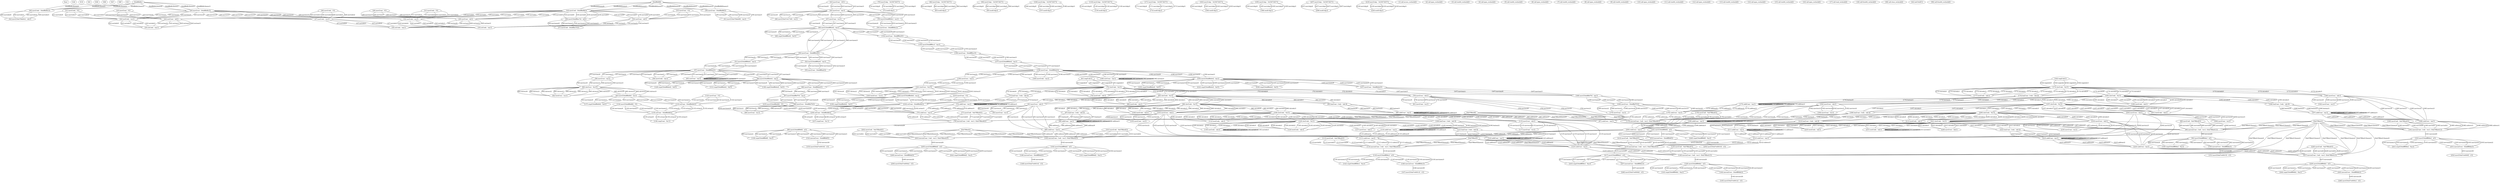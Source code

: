 graph {
	R [label=Root]
	EAX [label=EAX]
	ECX [label=ECX]
	EDI [label=EDI]
	EDX [label=EDX]
	EBX [label=EBX]
	ESP [label=ESP]
	EBP [label=EBP]
	ESI [label=ESI]
	EDI [label=EDI]
		"[0xbfffef68]" -- "[19] mov" [label="[0xbfffef68](mem)0"]
		"[0xbfffef68]" -- "[19] mov" [label="[0xbfffef68](mem)1"]
		"[0xbfffef68]" -- "[19] mov" [label="[0xbfffef68](mem)2"]
		"[0xbfffef68]" -- "[19] mov" [label="[0xbfffef68](mem)3"]
		"[0xbfffef6c]" -- "[20] mov" [label="[0xbfffef6c](mem)0"]
		"[0xbfffef6c]" -- "[20] mov" [label="[0xbfffef6c](mem)1"]
		"[0xbfffef6c]" -- "[20] mov" [label="[0xbfffef6c](mem)2"]
		"[0xbfffef6c]" -- "[20] mov" [label="[0xbfffef6c](mem)3"]
		"[21] mov" -- "[22] xor" [label="[21] mov(edx)0"]
		"[21] mov" -- "[22] xor" [label="[21] mov(edx)1"]
		"[21] mov" -- "[22] xor" [label="[21] mov(edx)2"]
		"[21] mov" -- "[22] xor" [label="[21] mov(edx)3"]
		"[20] mov" -- "[22] xor" [label="[20] mov(ecx)0"]
		"[20] mov" -- "[22] xor" [label="[20] mov(ecx)1"]
		"[20] mov" -- "[22] xor" [label="[20] mov(ecx)2"]
		"[20] mov" -- "[22] xor" [label="[20] mov(ecx)3"]
		"[23] mov" -- "[24] xor" [label="[23] mov(eax)0"]
		"[23] mov" -- "[24] xor" [label="[23] mov(eax)1"]
		"[23] mov" -- "[24] xor" [label="[23] mov(eax)2"]
		"[23] mov" -- "[24] xor" [label="[23] mov(eax)3"]
		"[19] mov" -- "[24] xor" [label="[19] mov(edi)0"]
		"[19] mov" -- "[24] xor" [label="[19] mov(edi)1"]
		"[19] mov" -- "[24] xor" [label="[19] mov(edi)2"]
		"[19] mov" -- "[24] xor" [label="[19] mov(edi)3"]
		"[22] xor" -- "[25] or" [label="[22] xor(edx)0"]
		"[22] xor" -- "[25] or" [label="[22] xor(edx)1"]
		"[22] xor" -- "[25] or" [label="[22] xor(edx)2"]
		"[22] xor" -- "[25] or" [label="[22] xor(edx)3"]
		"[24] xor" -- "[25] or" [label="[24] xor(eax)0"]
		"[24] xor" -- "[25] or" [label="[24] xor(eax)1"]
		"[24] xor" -- "[25] or" [label="[24] xor(eax)2"]
		"[24] xor" -- "[25] or" [label="[24] xor(eax)3"]
		"[26] mov" -- "[27] xor" [label="[26] mov(edx)0"]
		"[26] mov" -- "[27] xor" [label="[26] mov(edx)1"]
		"[26] mov" -- "[27] xor" [label="[26] mov(edx)2"]
		"[26] mov" -- "[27] xor" [label="[26] mov(edx)3"]
		"[20] mov" -- "[27] xor" [label="[20] mov(ecx)0"]
		"[20] mov" -- "[27] xor" [label="[20] mov(ecx)1"]
		"[20] mov" -- "[27] xor" [label="[20] mov(ecx)2"]
		"[20] mov" -- "[27] xor" [label="[20] mov(ecx)3"]
		"[28] mov" -- "[29] xor" [label="[28] mov(eax)0"]
		"[28] mov" -- "[29] xor" [label="[28] mov(eax)1"]
		"[28] mov" -- "[29] xor" [label="[28] mov(eax)2"]
		"[28] mov" -- "[29] xor" [label="[28] mov(eax)3"]
		"[19] mov" -- "[29] xor" [label="[19] mov(edi)0"]
		"[19] mov" -- "[29] xor" [label="[19] mov(edi)1"]
		"[19] mov" -- "[29] xor" [label="[19] mov(edi)2"]
		"[19] mov" -- "[29] xor" [label="[19] mov(edi)3"]
		"[27] xor" -- "[30] or" [label="[27] xor(edx)0"]
		"[27] xor" -- "[30] or" [label="[27] xor(edx)1"]
		"[27] xor" -- "[30] or" [label="[27] xor(edx)2"]
		"[27] xor" -- "[30] or" [label="[27] xor(edx)3"]
		"[29] xor" -- "[30] or" [label="[29] xor(eax)0"]
		"[29] xor" -- "[30] or" [label="[29] xor(eax)1"]
		"[29] xor" -- "[30] or" [label="[29] xor(eax)2"]
		"[29] xor" -- "[30] or" [label="[29] xor(eax)3"]
		"[31] mov" -- "[32] xor" [label="[31] mov(edx)0"]
		"[31] mov" -- "[32] xor" [label="[31] mov(edx)1"]
		"[31] mov" -- "[32] xor" [label="[31] mov(edx)2"]
		"[31] mov" -- "[32] xor" [label="[31] mov(edx)3"]
		"[20] mov" -- "[32] xor" [label="[20] mov(ecx)0"]
		"[20] mov" -- "[32] xor" [label="[20] mov(ecx)1"]
		"[20] mov" -- "[32] xor" [label="[20] mov(ecx)2"]
		"[20] mov" -- "[32] xor" [label="[20] mov(ecx)3"]
		"[33] mov" -- "[34] xor" [label="[33] mov(eax)0"]
		"[33] mov" -- "[34] xor" [label="[33] mov(eax)1"]
		"[33] mov" -- "[34] xor" [label="[33] mov(eax)2"]
		"[33] mov" -- "[34] xor" [label="[33] mov(eax)3"]
		"[19] mov" -- "[34] xor" [label="[19] mov(edi)0"]
		"[19] mov" -- "[34] xor" [label="[19] mov(edi)1"]
		"[19] mov" -- "[34] xor" [label="[19] mov(edi)2"]
		"[19] mov" -- "[34] xor" [label="[19] mov(edi)3"]
		"[32] xor" -- "[35] or" [label="[32] xor(edx)0"]
		"[32] xor" -- "[35] or" [label="[32] xor(edx)1"]
		"[32] xor" -- "[35] or" [label="[32] xor(edx)2"]
		"[32] xor" -- "[35] or" [label="[32] xor(edx)3"]
		"[34] xor" -- "[35] or" [label="[34] xor(eax)0"]
		"[34] xor" -- "[35] or" [label="[34] xor(eax)1"]
		"[34] xor" -- "[35] or" [label="[34] xor(eax)2"]
		"[34] xor" -- "[35] or" [label="[34] xor(eax)3"]
		"[19] mov" -- "[36] mov" [label="[19] mov(edi)0"]
		"[19] mov" -- "[36] mov" [label="[19] mov(edi)1"]
		"[19] mov" -- "[36] mov" [label="[19] mov(edi)2"]
		"[19] mov" -- "[36] mov" [label="[19] mov(edi)3"]
		"[36] mov" -- "[37] mov" [label="[36] mov(mem)0"]
		"[36] mov" -- "[37] mov" [label="[36] mov(mem)1"]
		"[36] mov" -- "[37] mov" [label="[36] mov(mem)2"]
		"[36] mov" -- "[37] mov" [label="[36] mov(mem)3"]
		"[0xbfffef68]" -- "[39] mov" [label="[0xbfffef68](mem)0"]
		"[0xbfffef68]" -- "[39] mov" [label="[0xbfffef68](mem)1"]
		"[0xbfffef68]" -- "[39] mov" [label="[0xbfffef68](mem)2"]
		"[0xbfffef68]" -- "[39] mov" [label="[0xbfffef68](mem)3"]
		"[0xbfffef6c]" -- "[40] mov" [label="[0xbfffef6c](mem)0"]
		"[0xbfffef6c]" -- "[40] mov" [label="[0xbfffef6c](mem)1"]
		"[0xbfffef6c]" -- "[40] mov" [label="[0xbfffef6c](mem)2"]
		"[0xbfffef6c]" -- "[40] mov" [label="[0xbfffef6c](mem)3"]
		"[39] mov" -- "[41] mov" [label="[39] mov(eax)0"]
		"[39] mov" -- "[41] mov" [label="[39] mov(eax)1"]
		"[39] mov" -- "[41] mov" [label="[39] mov(eax)2"]
		"[39] mov" -- "[41] mov" [label="[39] mov(eax)3"]
		"[40] mov" -- "[42] mov" [label="[40] mov(edx)0"]
		"[40] mov" -- "[42] mov" [label="[40] mov(edx)1"]
		"[40] mov" -- "[42] mov" [label="[40] mov(edx)2"]
		"[40] mov" -- "[42] mov" [label="[40] mov(edx)3"]
		"[43] mov" -- "[45] mov" [label="[43] mov(eax)0"]
		"[43] mov" -- "[45] mov" [label="[43] mov(eax)1"]
		"[43] mov" -- "[45] mov" [label="[43] mov(eax)2"]
		"[43] mov" -- "[45] mov" [label="[43] mov(eax)3"]
		"[45] mov" -- "[46] mov" [label="[45] mov(ecx)0"]
		"[45] mov" -- "[46] mov" [label="[45] mov(ecx)1"]
		"[45] mov" -- "[46] mov" [label="[45] mov(ecx)2"]
		"[45] mov" -- "[46] mov" [label="[45] mov(ecx)3"]
		"[45] mov" -- "[47] mov" [label="[45] mov(ecx)0"]
		"[45] mov" -- "[47] mov" [label="[45] mov(ecx)1"]
		"[45] mov" -- "[47] mov" [label="[45] mov(ecx)2"]
		"[45] mov" -- "[47] mov" [label="[45] mov(ecx)3"]
		"[47] mov" -- "[48] mov" [label="[47] mov(eax)0"]
		"[47] mov" -- "[48] mov" [label="[47] mov(eax)1"]
		"[47] mov" -- "[48] mov" [label="[47] mov(eax)2"]
		"[47] mov" -- "[48] mov" [label="[47] mov(eax)3"]
		"[48] mov" -- "[49] cmp" [label="[48] mov(mem)0"]
		"[48] mov" -- "[49] cmp" [label="[48] mov(mem)1"]
		"[48] mov" -- "[49] cmp" [label="[48] mov(mem)2"]
		"[48] mov" -- "[49] cmp" [label="[48] mov(mem)3"]
		"[48] mov" -- "[50] mov" [label="[48] mov(mem)0"]
		"[48] mov" -- "[50] mov" [label="[48] mov(mem)1"]
		"[48] mov" -- "[50] mov" [label="[48] mov(mem)2"]
		"[48] mov" -- "[50] mov" [label="[48] mov(mem)3"]
		"[50] mov" -- "[51] mov" [label="[50] mov(eax)0"]
		"[50] mov" -- "[51] mov" [label="[50] mov(eax)1"]
		"[50] mov" -- "[51] mov" [label="[50] mov(eax)2"]
		"[50] mov" -- "[51] mov" [label="[50] mov(eax)3"]
		"[50] mov" -- "[52] mov" [label="[50] mov(eax)0"]
		"[50] mov" -- "[52] mov" [label="[50] mov(eax)1"]
		"[50] mov" -- "[52] mov" [label="[50] mov(eax)2"]
		"[50] mov" -- "[52] mov" [label="[50] mov(eax)3"]
		"[45] mov" -- "[53] mov" [label="[45] mov(ecx)0"]
		"[45] mov" -- "[53] mov" [label="[45] mov(ecx)1"]
		"[45] mov" -- "[53] mov" [label="[45] mov(ecx)2"]
		"[45] mov" -- "[53] mov" [label="[45] mov(ecx)3"]
		"[53] mov" -- "[54] mov" [label="[53] mov(mem)0"]
		"[53] mov" -- "[54] mov" [label="[53] mov(mem)1"]
		"[53] mov" -- "[54] mov" [label="[53] mov(mem)2"]
		"[53] mov" -- "[54] mov" [label="[53] mov(mem)3"]
		"[52] mov" -- "[55] mov" [label="[52] mov(mem)0"]
		"[52] mov" -- "[55] mov" [label="[52] mov(mem)1"]
		"[52] mov" -- "[55] mov" [label="[52] mov(mem)2"]
		"[52] mov" -- "[55] mov" [label="[52] mov(mem)3"]
		"[51] mov" -- "[57] mov" [label="[51] mov(mem)0"]
		"[51] mov" -- "[57] mov" [label="[51] mov(mem)1"]
		"[51] mov" -- "[57] mov" [label="[51] mov(mem)2"]
		"[51] mov" -- "[57] mov" [label="[51] mov(mem)3"]
		"[57] mov" -- "[58] mov" [label="[57] mov(eax)0"]
		"[57] mov" -- "[58] mov" [label="[57] mov(eax)1"]
		"[57] mov" -- "[58] mov" [label="[57] mov(eax)2"]
		"[57] mov" -- "[58] mov" [label="[57] mov(eax)3"]
		"[57] mov" -- "[59] mov" [label="[57] mov(eax)0"]
		"[57] mov" -- "[59] mov" [label="[57] mov(eax)1"]
		"[57] mov" -- "[59] mov" [label="[57] mov(eax)2"]
		"[57] mov" -- "[59] mov" [label="[57] mov(eax)3"]
		"[58] mov" -- "[60] shr" [label="[58] mov(ecx)0"]
		"[58] mov" -- "[60] shr" [label="[58] mov(ecx)1"]
		"[58] mov" -- "[60] shr" [label="[58] mov(ecx)2"]
		"[58] mov" -- "[60] shr" [label="[58] mov(ecx)3"]
		"[60] shr" -- "[62] test" [label="[60] shr(ecx)0"]
		"[60] shr" -- "[62] test" [label="[60] shr(ecx)1"]
		"[60] shr" -- "[62] test" [label="[60] shr(ecx)2"]
		"[60] shr" -- "[62] test" [label="[60] shr(ecx)3"]
		"[60] shr" -- "[62] test" [label="[60] shr(ecx)0"]
		"[60] shr" -- "[62] test" [label="[60] shr(ecx)1"]
		"[60] shr" -- "[62] test" [label="[60] shr(ecx)2"]
		"[60] shr" -- "[62] test" [label="[60] shr(ecx)3"]
		"[60] shr" -- "[63] mov" [label="[60] shr(ecx)0"]
		"[60] shr" -- "[63] mov" [label="[60] shr(ecx)1"]
		"[60] shr" -- "[63] mov" [label="[60] shr(ecx)2"]
		"[60] shr" -- "[63] mov" [label="[60] shr(ecx)3"]
		"[57] mov" -- "[64] mov" [label="[57] mov(eax)0"]
		"[57] mov" -- "[64] mov" [label="[57] mov(eax)1"]
		"[57] mov" -- "[64] mov" [label="[57] mov(eax)2"]
		"[57] mov" -- "[64] mov" [label="[57] mov(eax)3"]
		"[57] mov" -- "[65] xor" [label="[57] mov(eax)0"]
		"[57] mov" -- "[65] xor" [label="[57] mov(eax)1"]
		"[57] mov" -- "[65] xor" [label="[57] mov(eax)2"]
		"[57] mov" -- "[65] xor" [label="[57] mov(eax)3"]
		"[65] xor" -- "[65] xor" [label="[65] xor(eax)0"]
		"[65] xor" -- "[65] xor" [label="[65] xor(eax)1"]
		"[65] xor" -- "[65] xor" [label="[65] xor(eax)2"]
		"[65] xor" -- "[65] xor" [label="[65] xor(eax)3"]
		"[64] mov" -- "[66] mov" [label="[64] mov(mem)0"]
		"[64] mov" -- "[66] mov" [label="[64] mov(mem)1"]
		"[64] mov" -- "[66] mov" [label="[64] mov(mem)2"]
		"[64] mov" -- "[66] mov" [label="[64] mov(mem)3"]
		"[66] mov" -- "[67] mov" [label="[66] mov(eax)0"]
		"[66] mov" -- "[67] mov" [label="[66] mov(eax)1"]
		"[66] mov" -- "[67] mov" [label="[66] mov(eax)2"]
		"[66] mov" -- "[67] mov" [label="[66] mov(eax)3"]
		"[67] mov" -- "[68] mov" [label="[67] mov(mem)0"]
		"[67] mov" -- "[68] mov" [label="[67] mov(mem)1"]
		"[67] mov" -- "[68] mov" [label="[67] mov(mem)2"]
		"[67] mov" -- "[68] mov" [label="[67] mov(mem)3"]
		"[68] mov" -- "[69] mov" [label="[68] mov(ecx)0"]
		"[68] mov" -- "[69] mov" [label="[68] mov(ecx)1"]
		"[68] mov" -- "[69] mov" [label="[68] mov(ecx)2"]
		"[68] mov" -- "[69] mov" [label="[68] mov(ecx)3"]
		"[70] mov" -- "[71] mul" [label="[70] mov(ebp)0"]
		"[70] mov" -- "[71] mul" [label="[70] mov(ebp)1"]
		"[70] mov" -- "[71] mul" [label="[70] mov(ebp)2"]
		"[70] mov" -- "[71] mul" [label="[70] mov(ebp)3"]
		"[61] neg" -- "[72] shr" [label="[61] neg(edx)0"]
		"[61] neg" -- "[72] shr" [label="[61] neg(edx)1"]
		"[61] neg" -- "[72] shr" [label="[61] neg(edx)2"]
		"[61] neg" -- "[72] shr" [label="[61] neg(edx)3"]
		"[72] shr" -- "[73] lea" [label="[72] shr(edx)0"]
		"[72] shr" -- "[73] lea" [label="[72] shr(edx)1"]
		"[72] shr" -- "[73] lea" [label="[72] shr(edx)2"]
		"[72] shr" -- "[73] lea" [label="[72] shr(edx)3"]
		"[73] lea" -- "[74] add" [label="[73] lea(eax)0"]
		"[73] lea" -- "[74] add" [label="[73] lea(eax)1"]
		"[73] lea" -- "[74] add" [label="[73] lea(eax)2"]
		"[73] lea" -- "[74] add" [label="[73] lea(eax)3"]
		"[74] add" -- "[74] add" [label="[74] add(eax)0"]
		"[74] add" -- "[74] add" [label="[74] add(eax)1"]
		"[74] add" -- "[74] add" [label="[74] add(eax)2"]
		"[74] add" -- "[74] add" [label="[74] add(eax)3"]
		"[68] mov" -- "[75] sub" [label="[68] mov(ecx)0"]
		"[68] mov" -- "[75] sub" [label="[68] mov(ecx)1"]
		"[68] mov" -- "[75] sub" [label="[68] mov(ecx)2"]
		"[68] mov" -- "[75] sub" [label="[68] mov(ecx)3"]
		"[74] add" -- "[75] sub" [label="[74] add(eax)0"]
		"[74] add" -- "[75] sub" [label="[74] add(eax)1"]
		"[74] add" -- "[75] sub" [label="[74] add(eax)2"]
		"[74] add" -- "[75] sub" [label="[74] add(eax)3"]
		"[72] shr" -- "[76] test" [label="[72] shr(edx)0"]
		"[72] shr" -- "[76] test" [label="[72] shr(edx)1"]
		"[72] shr" -- "[76] test" [label="[72] shr(edx)2"]
		"[72] shr" -- "[76] test" [label="[72] shr(edx)3"]
		"[72] shr" -- "[76] test" [label="[72] shr(edx)0"]
		"[72] shr" -- "[76] test" [label="[72] shr(edx)1"]
		"[72] shr" -- "[76] test" [label="[72] shr(edx)2"]
		"[72] shr" -- "[76] test" [label="[72] shr(edx)3"]
		"[0xb7f8be46]" -- "[78] movzx" [label="[0xb7f8be46](mem)0"]
		"[0xb7f8be46]" -- "[78] movzx" [label="[0xb7f8be46](mem)1"]
		"[0xb7f8be46]" -- "[78] movzx" [label="[0xb7f8be46](mem)2"]
		"[0xb7f8be46]" -- "[78] movzx" [label="[0xb7f8be46](mem)3"]
		"[75] sub" -- "[78] movzx" [label="[75] sub(ecx)0"]
		"[75] sub" -- "[78] movzx" [label="[75] sub(ecx)1"]
		"[75] sub" -- "[78] movzx" [label="[75] sub(ecx)2"]
		"[75] sub" -- "[78] movzx" [label="[75] sub(ecx)3"]
		"[77] mov" -- "[78] movzx" [label="[77] mov(edi)0"]
		"[77] mov" -- "[78] movzx" [label="[77] mov(edi)1"]
		"[77] mov" -- "[78] movzx" [label="[77] mov(edi)2"]
		"[77] mov" -- "[78] movzx" [label="[77] mov(edi)3"]
		"[72] shr" -- "[79] mov" [label="[72] shr(edx)0"]
		"[72] shr" -- "[79] mov" [label="[72] shr(edx)1"]
		"[72] shr" -- "[79] mov" [label="[72] shr(edx)2"]
		"[72] shr" -- "[79] mov" [label="[72] shr(edx)3"]
		"[78] movzx" -- "[80] mov" [label="[78] movzx(al)0"]
		"[79] mov" -- "[81] mov" [label="[79] mov(ecx)0"]
		"[79] mov" -- "[81] mov" [label="[79] mov(ecx)1"]
		"[79] mov" -- "[81] mov" [label="[79] mov(ecx)2"]
		"[79] mov" -- "[81] mov" [label="[79] mov(ecx)3"]
		"[82] mov" -- "[83] mul" [label="[82] mov(ebp)0"]
		"[82] mov" -- "[83] mul" [label="[82] mov(ebp)1"]
		"[82] mov" -- "[83] mul" [label="[82] mov(ebp)2"]
		"[82] mov" -- "[83] mul" [label="[82] mov(ebp)3"]
		"[72] shr" -- "[84] shr" [label="[72] shr(edx)0"]
		"[72] shr" -- "[84] shr" [label="[72] shr(edx)1"]
		"[72] shr" -- "[84] shr" [label="[72] shr(edx)2"]
		"[72] shr" -- "[84] shr" [label="[72] shr(edx)3"]
		"[84] shr" -- "[85] lea" [label="[84] shr(edx)0"]
		"[84] shr" -- "[85] lea" [label="[84] shr(edx)1"]
		"[84] shr" -- "[85] lea" [label="[84] shr(edx)2"]
		"[84] shr" -- "[85] lea" [label="[84] shr(edx)3"]
		"[85] lea" -- "[86] add" [label="[85] lea(eax)0"]
		"[85] lea" -- "[86] add" [label="[85] lea(eax)1"]
		"[85] lea" -- "[86] add" [label="[85] lea(eax)2"]
		"[85] lea" -- "[86] add" [label="[85] lea(eax)3"]
		"[86] add" -- "[86] add" [label="[86] add(eax)0"]
		"[86] add" -- "[86] add" [label="[86] add(eax)1"]
		"[86] add" -- "[86] add" [label="[86] add(eax)2"]
		"[86] add" -- "[86] add" [label="[86] add(eax)3"]
		"[79] mov" -- "[87] sub" [label="[79] mov(ecx)0"]
		"[79] mov" -- "[87] sub" [label="[79] mov(ecx)1"]
		"[79] mov" -- "[87] sub" [label="[79] mov(ecx)2"]
		"[79] mov" -- "[87] sub" [label="[79] mov(ecx)3"]
		"[86] add" -- "[87] sub" [label="[86] add(eax)0"]
		"[86] add" -- "[87] sub" [label="[86] add(eax)1"]
		"[86] add" -- "[87] sub" [label="[86] add(eax)2"]
		"[86] add" -- "[87] sub" [label="[86] add(eax)3"]
		"[84] shr" -- "[88] test" [label="[84] shr(edx)0"]
		"[84] shr" -- "[88] test" [label="[84] shr(edx)1"]
		"[84] shr" -- "[88] test" [label="[84] shr(edx)2"]
		"[84] shr" -- "[88] test" [label="[84] shr(edx)3"]
		"[84] shr" -- "[88] test" [label="[84] shr(edx)0"]
		"[84] shr" -- "[88] test" [label="[84] shr(edx)1"]
		"[84] shr" -- "[88] test" [label="[84] shr(edx)2"]
		"[84] shr" -- "[88] test" [label="[84] shr(edx)3"]
		"[0xb7f8be41]" -- "[90] movzx" [label="[0xb7f8be41](mem)0"]
		"[0xb7f8be41]" -- "[90] movzx" [label="[0xb7f8be41](mem)1"]
		"[0xb7f8be41]" -- "[90] movzx" [label="[0xb7f8be41](mem)2"]
		"[0xb7f8be41]" -- "[90] movzx" [label="[0xb7f8be41](mem)3"]
		"[87] sub" -- "[90] movzx" [label="[87] sub(ecx)0"]
		"[87] sub" -- "[90] movzx" [label="[87] sub(ecx)1"]
		"[87] sub" -- "[90] movzx" [label="[87] sub(ecx)2"]
		"[87] sub" -- "[90] movzx" [label="[87] sub(ecx)3"]
		"[89] mov" -- "[90] movzx" [label="[89] mov(edi)0"]
		"[89] mov" -- "[90] movzx" [label="[89] mov(edi)1"]
		"[89] mov" -- "[90] movzx" [label="[89] mov(edi)2"]
		"[89] mov" -- "[90] movzx" [label="[89] mov(edi)3"]
		"[84] shr" -- "[91] mov" [label="[84] shr(edx)0"]
		"[84] shr" -- "[91] mov" [label="[84] shr(edx)1"]
		"[84] shr" -- "[91] mov" [label="[84] shr(edx)2"]
		"[84] shr" -- "[91] mov" [label="[84] shr(edx)3"]
		"[90] movzx" -- "[92] mov" [label="[90] movzx(al)0"]
		"[91] mov" -- "[93] mov" [label="[91] mov(ecx)0"]
		"[91] mov" -- "[93] mov" [label="[91] mov(ecx)1"]
		"[91] mov" -- "[93] mov" [label="[91] mov(ecx)2"]
		"[91] mov" -- "[93] mov" [label="[91] mov(ecx)3"]
		"[94] mov" -- "[95] mul" [label="[94] mov(ebp)0"]
		"[94] mov" -- "[95] mul" [label="[94] mov(ebp)1"]
		"[94] mov" -- "[95] mul" [label="[94] mov(ebp)2"]
		"[94] mov" -- "[95] mul" [label="[94] mov(ebp)3"]
		"[84] shr" -- "[96] shr" [label="[84] shr(edx)0"]
		"[84] shr" -- "[96] shr" [label="[84] shr(edx)1"]
		"[84] shr" -- "[96] shr" [label="[84] shr(edx)2"]
		"[84] shr" -- "[96] shr" [label="[84] shr(edx)3"]
		"[96] shr" -- "[97] lea" [label="[96] shr(edx)0"]
		"[96] shr" -- "[97] lea" [label="[96] shr(edx)1"]
		"[96] shr" -- "[97] lea" [label="[96] shr(edx)2"]
		"[96] shr" -- "[97] lea" [label="[96] shr(edx)3"]
		"[97] lea" -- "[98] add" [label="[97] lea(eax)0"]
		"[97] lea" -- "[98] add" [label="[97] lea(eax)1"]
		"[97] lea" -- "[98] add" [label="[97] lea(eax)2"]
		"[97] lea" -- "[98] add" [label="[97] lea(eax)3"]
		"[98] add" -- "[98] add" [label="[98] add(eax)0"]
		"[98] add" -- "[98] add" [label="[98] add(eax)1"]
		"[98] add" -- "[98] add" [label="[98] add(eax)2"]
		"[98] add" -- "[98] add" [label="[98] add(eax)3"]
		"[91] mov" -- "[99] sub" [label="[91] mov(ecx)0"]
		"[91] mov" -- "[99] sub" [label="[91] mov(ecx)1"]
		"[91] mov" -- "[99] sub" [label="[91] mov(ecx)2"]
		"[91] mov" -- "[99] sub" [label="[91] mov(ecx)3"]
		"[98] add" -- "[99] sub" [label="[98] add(eax)0"]
		"[98] add" -- "[99] sub" [label="[98] add(eax)1"]
		"[98] add" -- "[99] sub" [label="[98] add(eax)2"]
		"[98] add" -- "[99] sub" [label="[98] add(eax)3"]
		"[96] shr" -- "[100] test" [label="[96] shr(edx)0"]
		"[96] shr" -- "[100] test" [label="[96] shr(edx)1"]
		"[96] shr" -- "[100] test" [label="[96] shr(edx)2"]
		"[96] shr" -- "[100] test" [label="[96] shr(edx)3"]
		"[96] shr" -- "[100] test" [label="[96] shr(edx)0"]
		"[96] shr" -- "[100] test" [label="[96] shr(edx)1"]
		"[96] shr" -- "[100] test" [label="[96] shr(edx)2"]
		"[96] shr" -- "[100] test" [label="[96] shr(edx)3"]
		"[0xb7f8be42]" -- "[102] movzx" [label="[0xb7f8be42](mem)0"]
		"[0xb7f8be42]" -- "[102] movzx" [label="[0xb7f8be42](mem)1"]
		"[0xb7f8be42]" -- "[102] movzx" [label="[0xb7f8be42](mem)2"]
		"[0xb7f8be42]" -- "[102] movzx" [label="[0xb7f8be42](mem)3"]
		"[99] sub" -- "[102] movzx" [label="[99] sub(ecx)0"]
		"[99] sub" -- "[102] movzx" [label="[99] sub(ecx)1"]
		"[99] sub" -- "[102] movzx" [label="[99] sub(ecx)2"]
		"[99] sub" -- "[102] movzx" [label="[99] sub(ecx)3"]
		"[101] mov" -- "[102] movzx" [label="[101] mov(edi)0"]
		"[101] mov" -- "[102] movzx" [label="[101] mov(edi)1"]
		"[101] mov" -- "[102] movzx" [label="[101] mov(edi)2"]
		"[101] mov" -- "[102] movzx" [label="[101] mov(edi)3"]
		"[96] shr" -- "[103] mov" [label="[96] shr(edx)0"]
		"[96] shr" -- "[103] mov" [label="[96] shr(edx)1"]
		"[96] shr" -- "[103] mov" [label="[96] shr(edx)2"]
		"[96] shr" -- "[103] mov" [label="[96] shr(edx)3"]
		"[102] movzx" -- "[104] mov" [label="[102] movzx(al)0"]
		"[103] mov" -- "[105] mov" [label="[103] mov(ecx)0"]
		"[103] mov" -- "[105] mov" [label="[103] mov(ecx)1"]
		"[103] mov" -- "[105] mov" [label="[103] mov(ecx)2"]
		"[103] mov" -- "[105] mov" [label="[103] mov(ecx)3"]
		"[106] mov" -- "[107] mul" [label="[106] mov(ebp)0"]
		"[106] mov" -- "[107] mul" [label="[106] mov(ebp)1"]
		"[106] mov" -- "[107] mul" [label="[106] mov(ebp)2"]
		"[106] mov" -- "[107] mul" [label="[106] mov(ebp)3"]
		"[96] shr" -- "[108] shr" [label="[96] shr(edx)0"]
		"[96] shr" -- "[108] shr" [label="[96] shr(edx)1"]
		"[96] shr" -- "[108] shr" [label="[96] shr(edx)2"]
		"[96] shr" -- "[108] shr" [label="[96] shr(edx)3"]
		"[108] shr" -- "[109] lea" [label="[108] shr(edx)0"]
		"[108] shr" -- "[109] lea" [label="[108] shr(edx)1"]
		"[108] shr" -- "[109] lea" [label="[108] shr(edx)2"]
		"[108] shr" -- "[109] lea" [label="[108] shr(edx)3"]
		"[109] lea" -- "[110] add" [label="[109] lea(eax)0"]
		"[109] lea" -- "[110] add" [label="[109] lea(eax)1"]
		"[109] lea" -- "[110] add" [label="[109] lea(eax)2"]
		"[109] lea" -- "[110] add" [label="[109] lea(eax)3"]
		"[110] add" -- "[110] add" [label="[110] add(eax)0"]
		"[110] add" -- "[110] add" [label="[110] add(eax)1"]
		"[110] add" -- "[110] add" [label="[110] add(eax)2"]
		"[110] add" -- "[110] add" [label="[110] add(eax)3"]
		"[103] mov" -- "[111] sub" [label="[103] mov(ecx)0"]
		"[103] mov" -- "[111] sub" [label="[103] mov(ecx)1"]
		"[103] mov" -- "[111] sub" [label="[103] mov(ecx)2"]
		"[103] mov" -- "[111] sub" [label="[103] mov(ecx)3"]
		"[110] add" -- "[111] sub" [label="[110] add(eax)0"]
		"[110] add" -- "[111] sub" [label="[110] add(eax)1"]
		"[110] add" -- "[111] sub" [label="[110] add(eax)2"]
		"[110] add" -- "[111] sub" [label="[110] add(eax)3"]
		"[108] shr" -- "[112] test" [label="[108] shr(edx)0"]
		"[108] shr" -- "[112] test" [label="[108] shr(edx)1"]
		"[108] shr" -- "[112] test" [label="[108] shr(edx)2"]
		"[108] shr" -- "[112] test" [label="[108] shr(edx)3"]
		"[108] shr" -- "[112] test" [label="[108] shr(edx)0"]
		"[108] shr" -- "[112] test" [label="[108] shr(edx)1"]
		"[108] shr" -- "[112] test" [label="[108] shr(edx)2"]
		"[108] shr" -- "[112] test" [label="[108] shr(edx)3"]
		"[0xb7f8be45]" -- "[114] movzx" [label="[0xb7f8be45](mem)0"]
		"[0xb7f8be45]" -- "[114] movzx" [label="[0xb7f8be45](mem)1"]
		"[0xb7f8be45]" -- "[114] movzx" [label="[0xb7f8be45](mem)2"]
		"[0xb7f8be45]" -- "[114] movzx" [label="[0xb7f8be45](mem)3"]
		"[111] sub" -- "[114] movzx" [label="[111] sub(ecx)0"]
		"[111] sub" -- "[114] movzx" [label="[111] sub(ecx)1"]
		"[111] sub" -- "[114] movzx" [label="[111] sub(ecx)2"]
		"[111] sub" -- "[114] movzx" [label="[111] sub(ecx)3"]
		"[113] mov" -- "[114] movzx" [label="[113] mov(edi)0"]
		"[113] mov" -- "[114] movzx" [label="[113] mov(edi)1"]
		"[113] mov" -- "[114] movzx" [label="[113] mov(edi)2"]
		"[113] mov" -- "[114] movzx" [label="[113] mov(edi)3"]
		"[108] shr" -- "[115] mov" [label="[108] shr(edx)0"]
		"[108] shr" -- "[115] mov" [label="[108] shr(edx)1"]
		"[108] shr" -- "[115] mov" [label="[108] shr(edx)2"]
		"[108] shr" -- "[115] mov" [label="[108] shr(edx)3"]
		"[114] movzx" -- "[116] mov" [label="[114] movzx(al)0"]
		"[115] mov" -- "[117] mov" [label="[115] mov(ecx)0"]
		"[115] mov" -- "[117] mov" [label="[115] mov(ecx)1"]
		"[115] mov" -- "[117] mov" [label="[115] mov(ecx)2"]
		"[115] mov" -- "[117] mov" [label="[115] mov(ecx)3"]
		"[118] mov" -- "[119] mul" [label="[118] mov(ebp)0"]
		"[118] mov" -- "[119] mul" [label="[118] mov(ebp)1"]
		"[118] mov" -- "[119] mul" [label="[118] mov(ebp)2"]
		"[118] mov" -- "[119] mul" [label="[118] mov(ebp)3"]
		"[108] shr" -- "[120] shr" [label="[108] shr(edx)0"]
		"[108] shr" -- "[120] shr" [label="[108] shr(edx)1"]
		"[108] shr" -- "[120] shr" [label="[108] shr(edx)2"]
		"[108] shr" -- "[120] shr" [label="[108] shr(edx)3"]
		"[120] shr" -- "[121] lea" [label="[120] shr(edx)0"]
		"[120] shr" -- "[121] lea" [label="[120] shr(edx)1"]
		"[120] shr" -- "[121] lea" [label="[120] shr(edx)2"]
		"[120] shr" -- "[121] lea" [label="[120] shr(edx)3"]
		"[121] lea" -- "[122] add" [label="[121] lea(eax)0"]
		"[121] lea" -- "[122] add" [label="[121] lea(eax)1"]
		"[121] lea" -- "[122] add" [label="[121] lea(eax)2"]
		"[121] lea" -- "[122] add" [label="[121] lea(eax)3"]
		"[122] add" -- "[122] add" [label="[122] add(eax)0"]
		"[122] add" -- "[122] add" [label="[122] add(eax)1"]
		"[122] add" -- "[122] add" [label="[122] add(eax)2"]
		"[122] add" -- "[122] add" [label="[122] add(eax)3"]
		"[115] mov" -- "[123] sub" [label="[115] mov(ecx)0"]
		"[115] mov" -- "[123] sub" [label="[115] mov(ecx)1"]
		"[115] mov" -- "[123] sub" [label="[115] mov(ecx)2"]
		"[115] mov" -- "[123] sub" [label="[115] mov(ecx)3"]
		"[122] add" -- "[123] sub" [label="[122] add(eax)0"]
		"[122] add" -- "[123] sub" [label="[122] add(eax)1"]
		"[122] add" -- "[123] sub" [label="[122] add(eax)2"]
		"[122] add" -- "[123] sub" [label="[122] add(eax)3"]
		"[120] shr" -- "[124] test" [label="[120] shr(edx)0"]
		"[120] shr" -- "[124] test" [label="[120] shr(edx)1"]
		"[120] shr" -- "[124] test" [label="[120] shr(edx)2"]
		"[120] shr" -- "[124] test" [label="[120] shr(edx)3"]
		"[120] shr" -- "[124] test" [label="[120] shr(edx)0"]
		"[120] shr" -- "[124] test" [label="[120] shr(edx)1"]
		"[120] shr" -- "[124] test" [label="[120] shr(edx)2"]
		"[120] shr" -- "[124] test" [label="[120] shr(edx)3"]
		"[0xb7f8be41]" -- "[126] movzx" [label="[0xb7f8be41](mem)0"]
		"[0xb7f8be41]" -- "[126] movzx" [label="[0xb7f8be41](mem)1"]
		"[0xb7f8be41]" -- "[126] movzx" [label="[0xb7f8be41](mem)2"]
		"[0xb7f8be41]" -- "[126] movzx" [label="[0xb7f8be41](mem)3"]
		"[123] sub" -- "[126] movzx" [label="[123] sub(ecx)0"]
		"[123] sub" -- "[126] movzx" [label="[123] sub(ecx)1"]
		"[123] sub" -- "[126] movzx" [label="[123] sub(ecx)2"]
		"[123] sub" -- "[126] movzx" [label="[123] sub(ecx)3"]
		"[125] mov" -- "[126] movzx" [label="[125] mov(edi)0"]
		"[125] mov" -- "[126] movzx" [label="[125] mov(edi)1"]
		"[125] mov" -- "[126] movzx" [label="[125] mov(edi)2"]
		"[125] mov" -- "[126] movzx" [label="[125] mov(edi)3"]
		"[120] shr" -- "[127] mov" [label="[120] shr(edx)0"]
		"[120] shr" -- "[127] mov" [label="[120] shr(edx)1"]
		"[120] shr" -- "[127] mov" [label="[120] shr(edx)2"]
		"[120] shr" -- "[127] mov" [label="[120] shr(edx)3"]
		"[126] movzx" -- "[128] mov" [label="[126] movzx(al)0"]
		"[64] mov" -- "[129] cmp" [label="[64] mov(mem)0"]
		"[64] mov" -- "[129] cmp" [label="[64] mov(mem)1"]
		"[64] mov" -- "[129] cmp" [label="[64] mov(mem)2"]
		"[64] mov" -- "[129] cmp" [label="[64] mov(mem)3"]
		"[120] shr" -- "[130] xor" [label="[120] shr(edx)0"]
		"[120] shr" -- "[130] xor" [label="[120] shr(edx)1"]
		"[120] shr" -- "[130] xor" [label="[120] shr(edx)2"]
		"[120] shr" -- "[130] xor" [label="[120] shr(edx)3"]
		"[130] xor" -- "[130] xor" [label="[130] xor(edx)0"]
		"[130] xor" -- "[130] xor" [label="[130] xor(edx)1"]
		"[130] xor" -- "[130] xor" [label="[130] xor(edx)2"]
		"[130] xor" -- "[130] xor" [label="[130] xor(edx)3"]
		"[64] mov" -- "[131] cmp" [label="[64] mov(mem)0"]
		"[64] mov" -- "[131] cmp" [label="[64] mov(mem)1"]
		"[64] mov" -- "[131] cmp" [label="[64] mov(mem)2"]
		"[64] mov" -- "[131] cmp" [label="[64] mov(mem)3"]
		"[132] mov" -- "[133] or" [label="[132] mov(eax)0"]
		"[132] mov" -- "[133] or" [label="[132] mov(eax)1"]
		"[132] mov" -- "[133] or" [label="[132] mov(eax)2"]
		"[132] mov" -- "[133] or" [label="[132] mov(eax)3"]
		"[63] mov" -- "[133] or" [label="[63] mov(mem)0"]
		"[63] mov" -- "[133] or" [label="[63] mov(mem)1"]
		"[63] mov" -- "[133] or" [label="[63] mov(mem)2"]
		"[63] mov" -- "[133] or" [label="[63] mov(mem)3"]
		"[133] or" -- "[135] or" [label="[133] or(eax)0"]
		"[133] or" -- "[135] or" [label="[133] or(eax)1"]
		"[133] or" -- "[135] or" [label="[133] or(eax)2"]
		"[133] or" -- "[135] or" [label="[133] or(eax)3"]
		"[134] mov" -- "[135] or" [label="[134] mov(mem)0"]
		"[134] mov" -- "[135] or" [label="[134] mov(mem)1"]
		"[134] mov" -- "[135] or" [label="[134] mov(mem)2"]
		"[134] mov" -- "[135] or" [label="[134] mov(mem)3"]
		"[135] or" -- "[136] cmp" [label="[135] or(eax)0"]
		"[135] or" -- "[136] cmp" [label="[135] or(eax)1"]
		"[135] or" -- "[136] cmp" [label="[135] or(eax)2"]
		"[135] or" -- "[136] cmp" [label="[135] or(eax)3"]
		"[63] mov" -- "[137] cmp" [label="[63] mov(mem)0"]
		"[63] mov" -- "[137] cmp" [label="[63] mov(mem)1"]
		"[63] mov" -- "[137] cmp" [label="[63] mov(mem)2"]
		"[63] mov" -- "[137] cmp" [label="[63] mov(mem)3"]
		"[64] mov" -- "[138] cmp" [label="[64] mov(mem)0"]
		"[64] mov" -- "[138] cmp" [label="[64] mov(mem)1"]
		"[64] mov" -- "[138] cmp" [label="[64] mov(mem)2"]
		"[64] mov" -- "[138] cmp" [label="[64] mov(mem)3"]
		"[80] mov" -- "[139] cmp" [label="[80] mov(mem)0"]
		"[80] mov" -- "[139] cmp" [label="[80] mov(mem)1"]
		"[80] mov" -- "[139] cmp" [label="[80] mov(mem)2"]
		"[80] mov" -- "[139] cmp" [label="[80] mov(mem)3"]
		"[92] mov" -- "[140] cmp" [label="[92] mov(mem)0"]
		"[92] mov" -- "[140] cmp" [label="[92] mov(mem)1"]
		"[92] mov" -- "[140] cmp" [label="[92] mov(mem)2"]
		"[92] mov" -- "[140] cmp" [label="[92] mov(mem)3"]
		"[104] mov" -- "[141] cmp" [label="[104] mov(mem)0"]
		"[104] mov" -- "[141] cmp" [label="[104] mov(mem)1"]
		"[104] mov" -- "[141] cmp" [label="[104] mov(mem)2"]
		"[104] mov" -- "[141] cmp" [label="[104] mov(mem)3"]
		"[116] mov" -- "[142] cmp" [label="[116] mov(mem)0"]
		"[116] mov" -- "[142] cmp" [label="[116] mov(mem)1"]
		"[116] mov" -- "[142] cmp" [label="[116] mov(mem)2"]
		"[116] mov" -- "[142] cmp" [label="[116] mov(mem)3"]
		"[128] mov" -- "[143] cmp" [label="[128] mov(mem)0"]
		"[128] mov" -- "[143] cmp" [label="[128] mov(mem)1"]
		"[128] mov" -- "[143] cmp" [label="[128] mov(mem)2"]
		"[128] mov" -- "[143] cmp" [label="[128] mov(mem)3"]
		"[128] mov" -- "[144] movzx" [label="[128] mov(mem)0"]
		"[128] mov" -- "[144] movzx" [label="[128] mov(mem)1"]
		"[128] mov" -- "[144] movzx" [label="[128] mov(mem)2"]
		"[128] mov" -- "[144] movzx" [label="[128] mov(mem)3"]
		"[144] movzx" -- "[145] mov" [label="[144] movzx(cl)0"]
		"[116] mov" -- "[146] movzx" [label="[116] mov(mem)0"]
		"[116] mov" -- "[146] movzx" [label="[116] mov(mem)1"]
		"[116] mov" -- "[146] movzx" [label="[116] mov(mem)2"]
		"[116] mov" -- "[146] movzx" [label="[116] mov(mem)3"]
		"[146] movzx" -- "[147] mov" [label="[146] movzx(cl)0"]
		"[104] mov" -- "[148] movzx" [label="[104] mov(mem)0"]
		"[104] mov" -- "[148] movzx" [label="[104] mov(mem)1"]
		"[104] mov" -- "[148] movzx" [label="[104] mov(mem)2"]
		"[104] mov" -- "[148] movzx" [label="[104] mov(mem)3"]
		"[148] movzx" -- "[149] mov" [label="[148] movzx(cl)0"]
		"[92] mov" -- "[150] movzx" [label="[92] mov(mem)0"]
		"[92] mov" -- "[150] movzx" [label="[92] mov(mem)1"]
		"[92] mov" -- "[150] movzx" [label="[92] mov(mem)2"]
		"[92] mov" -- "[150] movzx" [label="[92] mov(mem)3"]
		"[150] movzx" -- "[151] mov" [label="[150] movzx(cl)0"]
		"[80] mov" -- "[152] movzx" [label="[80] mov(mem)0"]
		"[80] mov" -- "[152] movzx" [label="[80] mov(mem)1"]
		"[80] mov" -- "[152] movzx" [label="[80] mov(mem)2"]
		"[80] mov" -- "[152] movzx" [label="[80] mov(mem)3"]
		"[152] movzx" -- "[153] mov" [label="[152] movzx(cl)0"]
		"[48] mov" -- "[154] mov" [label="[48] mov(mem)0"]
		"[48] mov" -- "[154] mov" [label="[48] mov(mem)1"]
		"[48] mov" -- "[154] mov" [label="[48] mov(mem)2"]
		"[48] mov" -- "[154] mov" [label="[48] mov(mem)3"]
		"[154] mov" -- "[155] mov" [label="[154] mov(eax)0"]
		"[154] mov" -- "[155] mov" [label="[154] mov(eax)1"]
		"[154] mov" -- "[155] mov" [label="[154] mov(eax)2"]
		"[154] mov" -- "[155] mov" [label="[154] mov(eax)3"]
		"[155] mov" -- "[156] mov" [label="[155] mov(mem)0"]
		"[155] mov" -- "[156] mov" [label="[155] mov(mem)1"]
		"[155] mov" -- "[156] mov" [label="[155] mov(mem)2"]
		"[155] mov" -- "[156] mov" [label="[155] mov(mem)3"]
		"[156] mov" -- "[157] mov" [label="[156] mov(eax)0"]
		"[156] mov" -- "[157] mov" [label="[156] mov(eax)1"]
		"[156] mov" -- "[157] mov" [label="[156] mov(eax)2"]
		"[156] mov" -- "[157] mov" [label="[156] mov(eax)3"]
		"[157] mov" -- "[158] mov" [label="[157] mov(mem)0"]
		"[157] mov" -- "[158] mov" [label="[157] mov(mem)1"]
		"[157] mov" -- "[158] mov" [label="[157] mov(mem)2"]
		"[157] mov" -- "[158] mov" [label="[157] mov(mem)3"]
		"[158] mov" -- "[159] mov" [label="[158] mov(eax)0"]
		"[158] mov" -- "[159] mov" [label="[158] mov(eax)1"]
		"[158] mov" -- "[159] mov" [label="[158] mov(eax)2"]
		"[158] mov" -- "[159] mov" [label="[158] mov(eax)3"]
		"[158] mov" -- "[160] mov" [label="[158] mov(eax)0"]
		"[158] mov" -- "[160] mov" [label="[158] mov(eax)1"]
		"[158] mov" -- "[160] mov" [label="[158] mov(eax)2"]
		"[158] mov" -- "[160] mov" [label="[158] mov(eax)3"]
		"[159] mov" -- "[161] shr" [label="[159] mov(ecx)0"]
		"[159] mov" -- "[161] shr" [label="[159] mov(ecx)1"]
		"[159] mov" -- "[161] shr" [label="[159] mov(ecx)2"]
		"[159] mov" -- "[161] shr" [label="[159] mov(ecx)3"]
		"[161] shr" -- "[163] test" [label="[161] shr(ecx)0"]
		"[161] shr" -- "[163] test" [label="[161] shr(ecx)1"]
		"[161] shr" -- "[163] test" [label="[161] shr(ecx)2"]
		"[161] shr" -- "[163] test" [label="[161] shr(ecx)3"]
		"[161] shr" -- "[163] test" [label="[161] shr(ecx)0"]
		"[161] shr" -- "[163] test" [label="[161] shr(ecx)1"]
		"[161] shr" -- "[163] test" [label="[161] shr(ecx)2"]
		"[161] shr" -- "[163] test" [label="[161] shr(ecx)3"]
		"[161] shr" -- "[164] mov" [label="[161] shr(ecx)0"]
		"[161] shr" -- "[164] mov" [label="[161] shr(ecx)1"]
		"[161] shr" -- "[164] mov" [label="[161] shr(ecx)2"]
		"[161] shr" -- "[164] mov" [label="[161] shr(ecx)3"]
		"[158] mov" -- "[165] mov" [label="[158] mov(eax)0"]
		"[158] mov" -- "[165] mov" [label="[158] mov(eax)1"]
		"[158] mov" -- "[165] mov" [label="[158] mov(eax)2"]
		"[158] mov" -- "[165] mov" [label="[158] mov(eax)3"]
		"[158] mov" -- "[166] xor" [label="[158] mov(eax)0"]
		"[158] mov" -- "[166] xor" [label="[158] mov(eax)1"]
		"[158] mov" -- "[166] xor" [label="[158] mov(eax)2"]
		"[158] mov" -- "[166] xor" [label="[158] mov(eax)3"]
		"[166] xor" -- "[166] xor" [label="[166] xor(eax)0"]
		"[166] xor" -- "[166] xor" [label="[166] xor(eax)1"]
		"[166] xor" -- "[166] xor" [label="[166] xor(eax)2"]
		"[166] xor" -- "[166] xor" [label="[166] xor(eax)3"]
		"[165] mov" -- "[167] mov" [label="[165] mov(mem)0"]
		"[165] mov" -- "[167] mov" [label="[165] mov(mem)1"]
		"[165] mov" -- "[167] mov" [label="[165] mov(mem)2"]
		"[165] mov" -- "[167] mov" [label="[165] mov(mem)3"]
		"[167] mov" -- "[168] mov" [label="[167] mov(eax)0"]
		"[167] mov" -- "[168] mov" [label="[167] mov(eax)1"]
		"[167] mov" -- "[168] mov" [label="[167] mov(eax)2"]
		"[167] mov" -- "[168] mov" [label="[167] mov(eax)3"]
		"[168] mov" -- "[169] mov" [label="[168] mov(mem)0"]
		"[168] mov" -- "[169] mov" [label="[168] mov(mem)1"]
		"[168] mov" -- "[169] mov" [label="[168] mov(mem)2"]
		"[168] mov" -- "[169] mov" [label="[168] mov(mem)3"]
		"[169] mov" -- "[170] mov" [label="[169] mov(ecx)0"]
		"[169] mov" -- "[170] mov" [label="[169] mov(ecx)1"]
		"[169] mov" -- "[170] mov" [label="[169] mov(ecx)2"]
		"[169] mov" -- "[170] mov" [label="[169] mov(ecx)3"]
		"[171] mov" -- "[172] mul" [label="[171] mov(ebp)0"]
		"[171] mov" -- "[172] mul" [label="[171] mov(ebp)1"]
		"[171] mov" -- "[172] mul" [label="[171] mov(ebp)2"]
		"[171] mov" -- "[172] mul" [label="[171] mov(ebp)3"]
		"[162] neg" -- "[173] shr" [label="[162] neg(edx)0"]
		"[162] neg" -- "[173] shr" [label="[162] neg(edx)1"]
		"[162] neg" -- "[173] shr" [label="[162] neg(edx)2"]
		"[162] neg" -- "[173] shr" [label="[162] neg(edx)3"]
		"[173] shr" -- "[174] lea" [label="[173] shr(edx)0"]
		"[173] shr" -- "[174] lea" [label="[173] shr(edx)1"]
		"[173] shr" -- "[174] lea" [label="[173] shr(edx)2"]
		"[173] shr" -- "[174] lea" [label="[173] shr(edx)3"]
		"[174] lea" -- "[175] add" [label="[174] lea(eax)0"]
		"[174] lea" -- "[175] add" [label="[174] lea(eax)1"]
		"[174] lea" -- "[175] add" [label="[174] lea(eax)2"]
		"[174] lea" -- "[175] add" [label="[174] lea(eax)3"]
		"[175] add" -- "[175] add" [label="[175] add(eax)0"]
		"[175] add" -- "[175] add" [label="[175] add(eax)1"]
		"[175] add" -- "[175] add" [label="[175] add(eax)2"]
		"[175] add" -- "[175] add" [label="[175] add(eax)3"]
		"[169] mov" -- "[176] sub" [label="[169] mov(ecx)0"]
		"[169] mov" -- "[176] sub" [label="[169] mov(ecx)1"]
		"[169] mov" -- "[176] sub" [label="[169] mov(ecx)2"]
		"[169] mov" -- "[176] sub" [label="[169] mov(ecx)3"]
		"[175] add" -- "[176] sub" [label="[175] add(eax)0"]
		"[175] add" -- "[176] sub" [label="[175] add(eax)1"]
		"[175] add" -- "[176] sub" [label="[175] add(eax)2"]
		"[175] add" -- "[176] sub" [label="[175] add(eax)3"]
		"[173] shr" -- "[177] test" [label="[173] shr(edx)0"]
		"[173] shr" -- "[177] test" [label="[173] shr(edx)1"]
		"[173] shr" -- "[177] test" [label="[173] shr(edx)2"]
		"[173] shr" -- "[177] test" [label="[173] shr(edx)3"]
		"[173] shr" -- "[177] test" [label="[173] shr(edx)0"]
		"[173] shr" -- "[177] test" [label="[173] shr(edx)1"]
		"[173] shr" -- "[177] test" [label="[173] shr(edx)2"]
		"[173] shr" -- "[177] test" [label="[173] shr(edx)3"]
		"[0xb7f8be46]" -- "[179] movzx" [label="[0xb7f8be46](mem)0"]
		"[0xb7f8be46]" -- "[179] movzx" [label="[0xb7f8be46](mem)1"]
		"[0xb7f8be46]" -- "[179] movzx" [label="[0xb7f8be46](mem)2"]
		"[0xb7f8be46]" -- "[179] movzx" [label="[0xb7f8be46](mem)3"]
		"[176] sub" -- "[179] movzx" [label="[176] sub(ecx)0"]
		"[176] sub" -- "[179] movzx" [label="[176] sub(ecx)1"]
		"[176] sub" -- "[179] movzx" [label="[176] sub(ecx)2"]
		"[176] sub" -- "[179] movzx" [label="[176] sub(ecx)3"]
		"[178] mov" -- "[179] movzx" [label="[178] mov(edi)0"]
		"[178] mov" -- "[179] movzx" [label="[178] mov(edi)1"]
		"[178] mov" -- "[179] movzx" [label="[178] mov(edi)2"]
		"[178] mov" -- "[179] movzx" [label="[178] mov(edi)3"]
		"[173] shr" -- "[180] mov" [label="[173] shr(edx)0"]
		"[173] shr" -- "[180] mov" [label="[173] shr(edx)1"]
		"[173] shr" -- "[180] mov" [label="[173] shr(edx)2"]
		"[173] shr" -- "[180] mov" [label="[173] shr(edx)3"]
		"[179] movzx" -- "[181] mov" [label="[179] movzx(al)0"]
		"[180] mov" -- "[182] mov" [label="[180] mov(ecx)0"]
		"[180] mov" -- "[182] mov" [label="[180] mov(ecx)1"]
		"[180] mov" -- "[182] mov" [label="[180] mov(ecx)2"]
		"[180] mov" -- "[182] mov" [label="[180] mov(ecx)3"]
		"[183] mov" -- "[184] mul" [label="[183] mov(ebp)0"]
		"[183] mov" -- "[184] mul" [label="[183] mov(ebp)1"]
		"[183] mov" -- "[184] mul" [label="[183] mov(ebp)2"]
		"[183] mov" -- "[184] mul" [label="[183] mov(ebp)3"]
		"[173] shr" -- "[185] shr" [label="[173] shr(edx)0"]
		"[173] shr" -- "[185] shr" [label="[173] shr(edx)1"]
		"[173] shr" -- "[185] shr" [label="[173] shr(edx)2"]
		"[173] shr" -- "[185] shr" [label="[173] shr(edx)3"]
		"[185] shr" -- "[186] lea" [label="[185] shr(edx)0"]
		"[185] shr" -- "[186] lea" [label="[185] shr(edx)1"]
		"[185] shr" -- "[186] lea" [label="[185] shr(edx)2"]
		"[185] shr" -- "[186] lea" [label="[185] shr(edx)3"]
		"[186] lea" -- "[187] add" [label="[186] lea(eax)0"]
		"[186] lea" -- "[187] add" [label="[186] lea(eax)1"]
		"[186] lea" -- "[187] add" [label="[186] lea(eax)2"]
		"[186] lea" -- "[187] add" [label="[186] lea(eax)3"]
		"[187] add" -- "[187] add" [label="[187] add(eax)0"]
		"[187] add" -- "[187] add" [label="[187] add(eax)1"]
		"[187] add" -- "[187] add" [label="[187] add(eax)2"]
		"[187] add" -- "[187] add" [label="[187] add(eax)3"]
		"[180] mov" -- "[188] sub" [label="[180] mov(ecx)0"]
		"[180] mov" -- "[188] sub" [label="[180] mov(ecx)1"]
		"[180] mov" -- "[188] sub" [label="[180] mov(ecx)2"]
		"[180] mov" -- "[188] sub" [label="[180] mov(ecx)3"]
		"[187] add" -- "[188] sub" [label="[187] add(eax)0"]
		"[187] add" -- "[188] sub" [label="[187] add(eax)1"]
		"[187] add" -- "[188] sub" [label="[187] add(eax)2"]
		"[187] add" -- "[188] sub" [label="[187] add(eax)3"]
		"[185] shr" -- "[189] test" [label="[185] shr(edx)0"]
		"[185] shr" -- "[189] test" [label="[185] shr(edx)1"]
		"[185] shr" -- "[189] test" [label="[185] shr(edx)2"]
		"[185] shr" -- "[189] test" [label="[185] shr(edx)3"]
		"[185] shr" -- "[189] test" [label="[185] shr(edx)0"]
		"[185] shr" -- "[189] test" [label="[185] shr(edx)1"]
		"[185] shr" -- "[189] test" [label="[185] shr(edx)2"]
		"[185] shr" -- "[189] test" [label="[185] shr(edx)3"]
		"[0xb7f8be41]" -- "[191] movzx" [label="[0xb7f8be41](mem)0"]
		"[0xb7f8be41]" -- "[191] movzx" [label="[0xb7f8be41](mem)1"]
		"[0xb7f8be41]" -- "[191] movzx" [label="[0xb7f8be41](mem)2"]
		"[0xb7f8be41]" -- "[191] movzx" [label="[0xb7f8be41](mem)3"]
		"[188] sub" -- "[191] movzx" [label="[188] sub(ecx)0"]
		"[188] sub" -- "[191] movzx" [label="[188] sub(ecx)1"]
		"[188] sub" -- "[191] movzx" [label="[188] sub(ecx)2"]
		"[188] sub" -- "[191] movzx" [label="[188] sub(ecx)3"]
		"[190] mov" -- "[191] movzx" [label="[190] mov(edi)0"]
		"[190] mov" -- "[191] movzx" [label="[190] mov(edi)1"]
		"[190] mov" -- "[191] movzx" [label="[190] mov(edi)2"]
		"[190] mov" -- "[191] movzx" [label="[190] mov(edi)3"]
		"[185] shr" -- "[192] mov" [label="[185] shr(edx)0"]
		"[185] shr" -- "[192] mov" [label="[185] shr(edx)1"]
		"[185] shr" -- "[192] mov" [label="[185] shr(edx)2"]
		"[185] shr" -- "[192] mov" [label="[185] shr(edx)3"]
		"[191] movzx" -- "[193] mov" [label="[191] movzx(al)0"]
		"[192] mov" -- "[194] mov" [label="[192] mov(ecx)0"]
		"[192] mov" -- "[194] mov" [label="[192] mov(ecx)1"]
		"[192] mov" -- "[194] mov" [label="[192] mov(ecx)2"]
		"[192] mov" -- "[194] mov" [label="[192] mov(ecx)3"]
		"[195] mov" -- "[196] mul" [label="[195] mov(ebp)0"]
		"[195] mov" -- "[196] mul" [label="[195] mov(ebp)1"]
		"[195] mov" -- "[196] mul" [label="[195] mov(ebp)2"]
		"[195] mov" -- "[196] mul" [label="[195] mov(ebp)3"]
		"[185] shr" -- "[197] shr" [label="[185] shr(edx)0"]
		"[185] shr" -- "[197] shr" [label="[185] shr(edx)1"]
		"[185] shr" -- "[197] shr" [label="[185] shr(edx)2"]
		"[185] shr" -- "[197] shr" [label="[185] shr(edx)3"]
		"[197] shr" -- "[198] lea" [label="[197] shr(edx)0"]
		"[197] shr" -- "[198] lea" [label="[197] shr(edx)1"]
		"[197] shr" -- "[198] lea" [label="[197] shr(edx)2"]
		"[197] shr" -- "[198] lea" [label="[197] shr(edx)3"]
		"[198] lea" -- "[199] add" [label="[198] lea(eax)0"]
		"[198] lea" -- "[199] add" [label="[198] lea(eax)1"]
		"[198] lea" -- "[199] add" [label="[198] lea(eax)2"]
		"[198] lea" -- "[199] add" [label="[198] lea(eax)3"]
		"[199] add" -- "[199] add" [label="[199] add(eax)0"]
		"[199] add" -- "[199] add" [label="[199] add(eax)1"]
		"[199] add" -- "[199] add" [label="[199] add(eax)2"]
		"[199] add" -- "[199] add" [label="[199] add(eax)3"]
		"[192] mov" -- "[200] sub" [label="[192] mov(ecx)0"]
		"[192] mov" -- "[200] sub" [label="[192] mov(ecx)1"]
		"[192] mov" -- "[200] sub" [label="[192] mov(ecx)2"]
		"[192] mov" -- "[200] sub" [label="[192] mov(ecx)3"]
		"[199] add" -- "[200] sub" [label="[199] add(eax)0"]
		"[199] add" -- "[200] sub" [label="[199] add(eax)1"]
		"[199] add" -- "[200] sub" [label="[199] add(eax)2"]
		"[199] add" -- "[200] sub" [label="[199] add(eax)3"]
		"[197] shr" -- "[201] test" [label="[197] shr(edx)0"]
		"[197] shr" -- "[201] test" [label="[197] shr(edx)1"]
		"[197] shr" -- "[201] test" [label="[197] shr(edx)2"]
		"[197] shr" -- "[201] test" [label="[197] shr(edx)3"]
		"[197] shr" -- "[201] test" [label="[197] shr(edx)0"]
		"[197] shr" -- "[201] test" [label="[197] shr(edx)1"]
		"[197] shr" -- "[201] test" [label="[197] shr(edx)2"]
		"[197] shr" -- "[201] test" [label="[197] shr(edx)3"]
		"[0xb7f8be42]" -- "[203] movzx" [label="[0xb7f8be42](mem)0"]
		"[0xb7f8be42]" -- "[203] movzx" [label="[0xb7f8be42](mem)1"]
		"[0xb7f8be42]" -- "[203] movzx" [label="[0xb7f8be42](mem)2"]
		"[0xb7f8be42]" -- "[203] movzx" [label="[0xb7f8be42](mem)3"]
		"[200] sub" -- "[203] movzx" [label="[200] sub(ecx)0"]
		"[200] sub" -- "[203] movzx" [label="[200] sub(ecx)1"]
		"[200] sub" -- "[203] movzx" [label="[200] sub(ecx)2"]
		"[200] sub" -- "[203] movzx" [label="[200] sub(ecx)3"]
		"[202] mov" -- "[203] movzx" [label="[202] mov(edi)0"]
		"[202] mov" -- "[203] movzx" [label="[202] mov(edi)1"]
		"[202] mov" -- "[203] movzx" [label="[202] mov(edi)2"]
		"[202] mov" -- "[203] movzx" [label="[202] mov(edi)3"]
		"[197] shr" -- "[204] mov" [label="[197] shr(edx)0"]
		"[197] shr" -- "[204] mov" [label="[197] shr(edx)1"]
		"[197] shr" -- "[204] mov" [label="[197] shr(edx)2"]
		"[197] shr" -- "[204] mov" [label="[197] shr(edx)3"]
		"[203] movzx" -- "[205] mov" [label="[203] movzx(al)0"]
		"[204] mov" -- "[206] mov" [label="[204] mov(ecx)0"]
		"[204] mov" -- "[206] mov" [label="[204] mov(ecx)1"]
		"[204] mov" -- "[206] mov" [label="[204] mov(ecx)2"]
		"[204] mov" -- "[206] mov" [label="[204] mov(ecx)3"]
		"[207] mov" -- "[208] mul" [label="[207] mov(ebp)0"]
		"[207] mov" -- "[208] mul" [label="[207] mov(ebp)1"]
		"[207] mov" -- "[208] mul" [label="[207] mov(ebp)2"]
		"[207] mov" -- "[208] mul" [label="[207] mov(ebp)3"]
		"[197] shr" -- "[209] shr" [label="[197] shr(edx)0"]
		"[197] shr" -- "[209] shr" [label="[197] shr(edx)1"]
		"[197] shr" -- "[209] shr" [label="[197] shr(edx)2"]
		"[197] shr" -- "[209] shr" [label="[197] shr(edx)3"]
		"[209] shr" -- "[210] lea" [label="[209] shr(edx)0"]
		"[209] shr" -- "[210] lea" [label="[209] shr(edx)1"]
		"[209] shr" -- "[210] lea" [label="[209] shr(edx)2"]
		"[209] shr" -- "[210] lea" [label="[209] shr(edx)3"]
		"[210] lea" -- "[211] add" [label="[210] lea(eax)0"]
		"[210] lea" -- "[211] add" [label="[210] lea(eax)1"]
		"[210] lea" -- "[211] add" [label="[210] lea(eax)2"]
		"[210] lea" -- "[211] add" [label="[210] lea(eax)3"]
		"[211] add" -- "[211] add" [label="[211] add(eax)0"]
		"[211] add" -- "[211] add" [label="[211] add(eax)1"]
		"[211] add" -- "[211] add" [label="[211] add(eax)2"]
		"[211] add" -- "[211] add" [label="[211] add(eax)3"]
		"[204] mov" -- "[212] sub" [label="[204] mov(ecx)0"]
		"[204] mov" -- "[212] sub" [label="[204] mov(ecx)1"]
		"[204] mov" -- "[212] sub" [label="[204] mov(ecx)2"]
		"[204] mov" -- "[212] sub" [label="[204] mov(ecx)3"]
		"[211] add" -- "[212] sub" [label="[211] add(eax)0"]
		"[211] add" -- "[212] sub" [label="[211] add(eax)1"]
		"[211] add" -- "[212] sub" [label="[211] add(eax)2"]
		"[211] add" -- "[212] sub" [label="[211] add(eax)3"]
		"[209] shr" -- "[213] test" [label="[209] shr(edx)0"]
		"[209] shr" -- "[213] test" [label="[209] shr(edx)1"]
		"[209] shr" -- "[213] test" [label="[209] shr(edx)2"]
		"[209] shr" -- "[213] test" [label="[209] shr(edx)3"]
		"[209] shr" -- "[213] test" [label="[209] shr(edx)0"]
		"[209] shr" -- "[213] test" [label="[209] shr(edx)1"]
		"[209] shr" -- "[213] test" [label="[209] shr(edx)2"]
		"[209] shr" -- "[213] test" [label="[209] shr(edx)3"]
		"[0xb7f8be45]" -- "[215] movzx" [label="[0xb7f8be45](mem)0"]
		"[0xb7f8be45]" -- "[215] movzx" [label="[0xb7f8be45](mem)1"]
		"[0xb7f8be45]" -- "[215] movzx" [label="[0xb7f8be45](mem)2"]
		"[0xb7f8be45]" -- "[215] movzx" [label="[0xb7f8be45](mem)3"]
		"[212] sub" -- "[215] movzx" [label="[212] sub(ecx)0"]
		"[212] sub" -- "[215] movzx" [label="[212] sub(ecx)1"]
		"[212] sub" -- "[215] movzx" [label="[212] sub(ecx)2"]
		"[212] sub" -- "[215] movzx" [label="[212] sub(ecx)3"]
		"[214] mov" -- "[215] movzx" [label="[214] mov(edi)0"]
		"[214] mov" -- "[215] movzx" [label="[214] mov(edi)1"]
		"[214] mov" -- "[215] movzx" [label="[214] mov(edi)2"]
		"[214] mov" -- "[215] movzx" [label="[214] mov(edi)3"]
		"[209] shr" -- "[216] mov" [label="[209] shr(edx)0"]
		"[209] shr" -- "[216] mov" [label="[209] shr(edx)1"]
		"[209] shr" -- "[216] mov" [label="[209] shr(edx)2"]
		"[209] shr" -- "[216] mov" [label="[209] shr(edx)3"]
		"[215] movzx" -- "[217] mov" [label="[215] movzx(al)0"]
		"[216] mov" -- "[218] mov" [label="[216] mov(ecx)0"]
		"[216] mov" -- "[218] mov" [label="[216] mov(ecx)1"]
		"[216] mov" -- "[218] mov" [label="[216] mov(ecx)2"]
		"[216] mov" -- "[218] mov" [label="[216] mov(ecx)3"]
		"[219] mov" -- "[220] mul" [label="[219] mov(ebp)0"]
		"[219] mov" -- "[220] mul" [label="[219] mov(ebp)1"]
		"[219] mov" -- "[220] mul" [label="[219] mov(ebp)2"]
		"[219] mov" -- "[220] mul" [label="[219] mov(ebp)3"]
		"[209] shr" -- "[221] shr" [label="[209] shr(edx)0"]
		"[209] shr" -- "[221] shr" [label="[209] shr(edx)1"]
		"[209] shr" -- "[221] shr" [label="[209] shr(edx)2"]
		"[209] shr" -- "[221] shr" [label="[209] shr(edx)3"]
		"[221] shr" -- "[222] lea" [label="[221] shr(edx)0"]
		"[221] shr" -- "[222] lea" [label="[221] shr(edx)1"]
		"[221] shr" -- "[222] lea" [label="[221] shr(edx)2"]
		"[221] shr" -- "[222] lea" [label="[221] shr(edx)3"]
		"[222] lea" -- "[223] add" [label="[222] lea(eax)0"]
		"[222] lea" -- "[223] add" [label="[222] lea(eax)1"]
		"[222] lea" -- "[223] add" [label="[222] lea(eax)2"]
		"[222] lea" -- "[223] add" [label="[222] lea(eax)3"]
		"[223] add" -- "[223] add" [label="[223] add(eax)0"]
		"[223] add" -- "[223] add" [label="[223] add(eax)1"]
		"[223] add" -- "[223] add" [label="[223] add(eax)2"]
		"[223] add" -- "[223] add" [label="[223] add(eax)3"]
		"[216] mov" -- "[224] sub" [label="[216] mov(ecx)0"]
		"[216] mov" -- "[224] sub" [label="[216] mov(ecx)1"]
		"[216] mov" -- "[224] sub" [label="[216] mov(ecx)2"]
		"[216] mov" -- "[224] sub" [label="[216] mov(ecx)3"]
		"[223] add" -- "[224] sub" [label="[223] add(eax)0"]
		"[223] add" -- "[224] sub" [label="[223] add(eax)1"]
		"[223] add" -- "[224] sub" [label="[223] add(eax)2"]
		"[223] add" -- "[224] sub" [label="[223] add(eax)3"]
		"[221] shr" -- "[225] test" [label="[221] shr(edx)0"]
		"[221] shr" -- "[225] test" [label="[221] shr(edx)1"]
		"[221] shr" -- "[225] test" [label="[221] shr(edx)2"]
		"[221] shr" -- "[225] test" [label="[221] shr(edx)3"]
		"[221] shr" -- "[225] test" [label="[221] shr(edx)0"]
		"[221] shr" -- "[225] test" [label="[221] shr(edx)1"]
		"[221] shr" -- "[225] test" [label="[221] shr(edx)2"]
		"[221] shr" -- "[225] test" [label="[221] shr(edx)3"]
		"[0xb7f8be41]" -- "[227] movzx" [label="[0xb7f8be41](mem)0"]
		"[0xb7f8be41]" -- "[227] movzx" [label="[0xb7f8be41](mem)1"]
		"[0xb7f8be41]" -- "[227] movzx" [label="[0xb7f8be41](mem)2"]
		"[0xb7f8be41]" -- "[227] movzx" [label="[0xb7f8be41](mem)3"]
		"[224] sub" -- "[227] movzx" [label="[224] sub(ecx)0"]
		"[224] sub" -- "[227] movzx" [label="[224] sub(ecx)1"]
		"[224] sub" -- "[227] movzx" [label="[224] sub(ecx)2"]
		"[224] sub" -- "[227] movzx" [label="[224] sub(ecx)3"]
		"[226] mov" -- "[227] movzx" [label="[226] mov(edi)0"]
		"[226] mov" -- "[227] movzx" [label="[226] mov(edi)1"]
		"[226] mov" -- "[227] movzx" [label="[226] mov(edi)2"]
		"[226] mov" -- "[227] movzx" [label="[226] mov(edi)3"]
		"[221] shr" -- "[228] mov" [label="[221] shr(edx)0"]
		"[221] shr" -- "[228] mov" [label="[221] shr(edx)1"]
		"[221] shr" -- "[228] mov" [label="[221] shr(edx)2"]
		"[221] shr" -- "[228] mov" [label="[221] shr(edx)3"]
		"[227] movzx" -- "[229] mov" [label="[227] movzx(al)0"]
		"[165] mov" -- "[230] cmp" [label="[165] mov(mem)0"]
		"[165] mov" -- "[230] cmp" [label="[165] mov(mem)1"]
		"[165] mov" -- "[230] cmp" [label="[165] mov(mem)2"]
		"[165] mov" -- "[230] cmp" [label="[165] mov(mem)3"]
		"[221] shr" -- "[231] xor" [label="[221] shr(edx)0"]
		"[221] shr" -- "[231] xor" [label="[221] shr(edx)1"]
		"[221] shr" -- "[231] xor" [label="[221] shr(edx)2"]
		"[221] shr" -- "[231] xor" [label="[221] shr(edx)3"]
		"[231] xor" -- "[231] xor" [label="[231] xor(edx)0"]
		"[231] xor" -- "[231] xor" [label="[231] xor(edx)1"]
		"[231] xor" -- "[231] xor" [label="[231] xor(edx)2"]
		"[231] xor" -- "[231] xor" [label="[231] xor(edx)3"]
		"[165] mov" -- "[232] cmp" [label="[165] mov(mem)0"]
		"[165] mov" -- "[232] cmp" [label="[165] mov(mem)1"]
		"[165] mov" -- "[232] cmp" [label="[165] mov(mem)2"]
		"[165] mov" -- "[232] cmp" [label="[165] mov(mem)3"]
		"[233] mov" -- "[234] or" [label="[233] mov(eax)0"]
		"[233] mov" -- "[234] or" [label="[233] mov(eax)1"]
		"[233] mov" -- "[234] or" [label="[233] mov(eax)2"]
		"[233] mov" -- "[234] or" [label="[233] mov(eax)3"]
		"[164] mov" -- "[234] or" [label="[164] mov(mem)0"]
		"[164] mov" -- "[234] or" [label="[164] mov(mem)1"]
		"[164] mov" -- "[234] or" [label="[164] mov(mem)2"]
		"[164] mov" -- "[234] or" [label="[164] mov(mem)3"]
		"[234] or" -- "[236] or" [label="[234] or(eax)0"]
		"[234] or" -- "[236] or" [label="[234] or(eax)1"]
		"[234] or" -- "[236] or" [label="[234] or(eax)2"]
		"[234] or" -- "[236] or" [label="[234] or(eax)3"]
		"[235] mov" -- "[236] or" [label="[235] mov(mem)0"]
		"[235] mov" -- "[236] or" [label="[235] mov(mem)1"]
		"[235] mov" -- "[236] or" [label="[235] mov(mem)2"]
		"[235] mov" -- "[236] or" [label="[235] mov(mem)3"]
		"[236] or" -- "[237] cmp" [label="[236] or(eax)0"]
		"[236] or" -- "[237] cmp" [label="[236] or(eax)1"]
		"[236] or" -- "[237] cmp" [label="[236] or(eax)2"]
		"[236] or" -- "[237] cmp" [label="[236] or(eax)3"]
		"[164] mov" -- "[238] cmp" [label="[164] mov(mem)0"]
		"[164] mov" -- "[238] cmp" [label="[164] mov(mem)1"]
		"[164] mov" -- "[238] cmp" [label="[164] mov(mem)2"]
		"[164] mov" -- "[238] cmp" [label="[164] mov(mem)3"]
		"[165] mov" -- "[239] cmp" [label="[165] mov(mem)0"]
		"[165] mov" -- "[239] cmp" [label="[165] mov(mem)1"]
		"[165] mov" -- "[239] cmp" [label="[165] mov(mem)2"]
		"[165] mov" -- "[239] cmp" [label="[165] mov(mem)3"]
		"[181] mov" -- "[240] cmp" [label="[181] mov(mem)0"]
		"[181] mov" -- "[240] cmp" [label="[181] mov(mem)1"]
		"[181] mov" -- "[240] cmp" [label="[181] mov(mem)2"]
		"[181] mov" -- "[240] cmp" [label="[181] mov(mem)3"]
		"[193] mov" -- "[241] cmp" [label="[193] mov(mem)0"]
		"[193] mov" -- "[241] cmp" [label="[193] mov(mem)1"]
		"[193] mov" -- "[241] cmp" [label="[193] mov(mem)2"]
		"[193] mov" -- "[241] cmp" [label="[193] mov(mem)3"]
		"[205] mov" -- "[242] cmp" [label="[205] mov(mem)0"]
		"[205] mov" -- "[242] cmp" [label="[205] mov(mem)1"]
		"[205] mov" -- "[242] cmp" [label="[205] mov(mem)2"]
		"[205] mov" -- "[242] cmp" [label="[205] mov(mem)3"]
		"[217] mov" -- "[243] cmp" [label="[217] mov(mem)0"]
		"[217] mov" -- "[243] cmp" [label="[217] mov(mem)1"]
		"[217] mov" -- "[243] cmp" [label="[217] mov(mem)2"]
		"[217] mov" -- "[243] cmp" [label="[217] mov(mem)3"]
		"[229] mov" -- "[244] cmp" [label="[229] mov(mem)0"]
		"[229] mov" -- "[244] cmp" [label="[229] mov(mem)1"]
		"[229] mov" -- "[244] cmp" [label="[229] mov(mem)2"]
		"[229] mov" -- "[244] cmp" [label="[229] mov(mem)3"]
		"[229] mov" -- "[245] movzx" [label="[229] mov(mem)0"]
		"[229] mov" -- "[245] movzx" [label="[229] mov(mem)1"]
		"[229] mov" -- "[245] movzx" [label="[229] mov(mem)2"]
		"[229] mov" -- "[245] movzx" [label="[229] mov(mem)3"]
		"[245] movzx" -- "[246] mov" [label="[245] movzx(cl)0"]
		"[217] mov" -- "[247] movzx" [label="[217] mov(mem)0"]
		"[217] mov" -- "[247] movzx" [label="[217] mov(mem)1"]
		"[217] mov" -- "[247] movzx" [label="[217] mov(mem)2"]
		"[217] mov" -- "[247] movzx" [label="[217] mov(mem)3"]
		"[247] movzx" -- "[248] mov" [label="[247] movzx(cl)0"]
		"[205] mov" -- "[249] movzx" [label="[205] mov(mem)0"]
		"[205] mov" -- "[249] movzx" [label="[205] mov(mem)1"]
		"[205] mov" -- "[249] movzx" [label="[205] mov(mem)2"]
		"[205] mov" -- "[249] movzx" [label="[205] mov(mem)3"]
		"[249] movzx" -- "[250] mov" [label="[249] movzx(cl)0"]
		"[193] mov" -- "[251] movzx" [label="[193] mov(mem)0"]
		"[193] mov" -- "[251] movzx" [label="[193] mov(mem)1"]
		"[193] mov" -- "[251] movzx" [label="[193] mov(mem)2"]
		"[193] mov" -- "[251] movzx" [label="[193] mov(mem)3"]
		"[251] movzx" -- "[252] mov" [label="[251] movzx(cl)0"]
		"[181] mov" -- "[253] movzx" [label="[181] mov(mem)0"]
		"[181] mov" -- "[253] movzx" [label="[181] mov(mem)1"]
		"[181] mov" -- "[253] movzx" [label="[181] mov(mem)2"]
		"[181] mov" -- "[253] movzx" [label="[181] mov(mem)3"]
		"[253] movzx" -- "[254] mov" [label="[253] movzx(cl)0"]
	"[1] call-access_recheck" [label="[1] call-access_recheck([])"]
	"[2] call-open_recheck" [label="[2] call-open_recheck([])"]
	"[3] call-stat64_recheck" [label="[3] call-stat64_recheck([])"]
	"[4] call-open_recheck" [label="[4] call-open_recheck([])"]
	"[5] call-stat64_recheck" [label="[5] call-stat64_recheck([])"]
	"[6] call-open_recheck" [label="[6] call-open_recheck([])"]
	"[7] call-stat64_recheck" [label="[7] call-stat64_recheck([])"]
	"[8] call-open_recheck" [label="[8] call-open_recheck([])"]
	"[9] call-stat64_recheck" [label="[9] call-stat64_recheck([])"]
	"[10] call-open_recheck" [label="[10] call-open_recheck([])"]
	"[11] call-stat64_recheck" [label="[11] call-stat64_recheck([])"]
	"[12] call-open_recheck" [label="[12] call-open_recheck([])"]
	"[13] call-stat64_recheck" [label="[13] call-stat64_recheck([])"]
	"[14] call-open_recheck" [label="[14] call-open_recheck([])"]
	"[15] call-stat64_recheck" [label="[15] call-stat64_recheck([])"]
	"[16] call-open_recheck" [label="[16] call-open_recheck([])"]
	"[17] call-read_recheck" [label="[17] call-read_recheck([])"]
	"[18] call-fstat64_recheck" [label="[18] call-fstat64_recheck([])"]
	"[19] mov" [label="[19] mov(['edi', '[0xbfffef68]'])"]
	"[20] mov" [label="[20] mov(['ecx', '[0xbfffef6c]'])"]
	"[21] mov" [label="[21] mov(['edx', '0'])"]
	"[22] xor" [label="[22] xor(['edx', 'ecx'])"]
	"[23] mov" [label="[23] mov(['eax', '0'])"]
	"[24] xor" [label="[24] xor(['eax', 'edi'])"]
	"[25] or" [label="[25] or(['edx', 'eax'])"]
	"[26] mov" [label="[26] mov(['edx', '0'])"]
	"[27] xor" [label="[27] xor(['edx', 'ecx'])"]
	"[28] mov" [label="[28] mov(['eax', '0'])"]
	"[29] xor" [label="[29] xor(['eax', 'edi'])"]
	"[30] or" [label="[30] or(['edx', 'eax'])"]
	"[31] mov" [label="[31] mov(['edx', '0'])"]
	"[32] xor" [label="[32] xor(['edx', 'ecx'])"]
	"[33] mov" [label="[33] mov(['eax', '0'])"]
	"[34] xor" [label="[34] xor(['eax', 'edi'])"]
	"[35] or" [label="[35] or(['edx', 'eax'])"]
	"[36] mov" [label="[36] mov(['[0xbfffee74]', 'edi'])"]
	"[37] mov" [label="[37] mov(['edi', '[0xbfffee74]'])"]
	"[38] call-close_recheck" [label="[38] call-close_recheck([])"]
	"[39] mov" [label="[39] mov(['eax', '[0xbfffef68]'])"]
	"[40] mov" [label="[40] mov(['edx', '[0xbfffef6c]'])"]
	"[41] mov" [label="[41] mov(['[0xb7fdde98]', 'eax'])"]
	"[42] mov" [label="[42] mov(['[0xb7fdde9c]', 'edx'])"]
	"[43] mov" [label="[43] mov(['eax', '20'])"]
	"[44] int" [label="[44] int(['0x80'])"]
	"[45] mov" [label="[45] mov(['ecx', 'eax'])"]
	"[46] mov" [label="[46] mov(['[0xb7e41728]', 'ecx'])"]
	"[47] mov" [label="[47] mov(['eax', 'ecx'])"]
	"[48] mov" [label="[48] mov(['[0xbffff4c8]', 'eax'])"]
	"[49] cmp" [label="[49] cmp(['[0xbffff4c8]', '0x0'])"]
	"[50] mov" [label="[50] mov(['eax', '[0xbffff4c8]'])"]
	"[51] mov" [label="[51] mov(['[0xbffff4b4]', 'eax'])"]
	"[52] mov" [label="[52] mov(['[0xbffff4a0]', 'eax'])"]
	"[53] mov" [label="[53] mov(['[0xbffff49c]', 'ecx'])"]
	"[54] mov" [label="[54] mov(['ecx', '[0xbffff49c]'])"]
	"[55] mov" [label="[55] mov(['eax', '[0xbffff4a0]'])"]
	"[56] call-fstat64_recheck" [label="[56] call-fstat64_recheck([])"]
	"[57] mov" [label="[57] mov(['eax', '[0xbffff4b4]'])"]
	"[58] mov" [label="[58] mov(['ecx', 'eax'])"]
	"[59] mov" [label="[59] mov(['edx', 'eax'])"]
	"[60] shr" [label="[60] shr(['ecx', '0x1f'])"]
	"[61] neg" [label="[61] neg(['edx'])"]
	"[62] test" [label="[62] test(['ecx', 'ecx'])"]
	"[63] mov" [label="[63] mov(['[0xbfffefd4]', 'ecx'])"]
	"[64] mov" [label="[64] mov(['[0xbfffefe4]', 'eax'])"]
	"[65] xor" [label="[65] xor(['eax', 'eax'])"]
	"[66] mov" [label="[66] mov(['eax', '[0xbfffefe4]'])"]
	"[67] mov" [label="[67] mov(['[0xbfffef70]', 'eax'])"]
	"[68] mov" [label="[68] mov(['ecx', '[0xbfffef70]'])"]
	"[69] mov" [label="[69] mov(['eax', 'ecx'])"]
	"[70] mov" [label="[70] mov(['ebp', '3435973837'])"]
	"[71] mul" [label="[71] mul(['ebp'])"]
	"[72] shr" [label="[72] shr(['edx', '0x3'])"]
	"[73] lea" [label="[73] lea(['eax', ['edx', 'edx']])"]
	"[74] add" [label="[74] add(['eax', 'eax'])"]
	"[75] sub" [label="[75] sub(['ecx', 'eax'])"]
	"[76] test" [label="[76] test(['edx', 'edx'])"]
	"[77] mov" [label="[77] mov(['edi', '0xb7f8be40'])"]
	"[78] movzx" [label="[78] movzx(['eax', ['edi', 'ecx'], '[0xb7f8be46]'])"]
	"[79] mov" [label="[79] mov(['ecx', 'edx'])"]
	"[80] mov" [label="[80] mov(['[0xbffff46f]', 'al'])"]
	"[81] mov" [label="[81] mov(['eax', 'ecx'])"]
	"[82] mov" [label="[82] mov(['ebp', '3435973837'])"]
	"[83] mul" [label="[83] mul(['ebp'])"]
	"[84] shr" [label="[84] shr(['edx', '0x3'])"]
	"[85] lea" [label="[85] lea(['eax', ['edx', 'edx']])"]
	"[86] add" [label="[86] add(['eax', 'eax'])"]
	"[87] sub" [label="[87] sub(['ecx', 'eax'])"]
	"[88] test" [label="[88] test(['edx', 'edx'])"]
	"[89] mov" [label="[89] mov(['edi', '0xb7f8be40'])"]
	"[90] movzx" [label="[90] movzx(['eax', ['edi', 'ecx'], '[0xb7f8be41]'])"]
	"[91] mov" [label="[91] mov(['ecx', 'edx'])"]
	"[92] mov" [label="[92] mov(['[0xbffff46e]', 'al'])"]
	"[93] mov" [label="[93] mov(['eax', 'ecx'])"]
	"[94] mov" [label="[94] mov(['ebp', '3435973837'])"]
	"[95] mul" [label="[95] mul(['ebp'])"]
	"[96] shr" [label="[96] shr(['edx', '0x3'])"]
	"[97] lea" [label="[97] lea(['eax', ['edx', 'edx']])"]
	"[98] add" [label="[98] add(['eax', 'eax'])"]
	"[99] sub" [label="[99] sub(['ecx', 'eax'])"]
	"[100] test" [label="[100] test(['edx', 'edx'])"]
	"[101] mov" [label="[101] mov(['edi', '0xb7f8be40'])"]
	"[102] movzx" [label="[102] movzx(['eax', ['edi', 'ecx'], '[0xb7f8be42]'])"]
	"[103] mov" [label="[103] mov(['ecx', 'edx'])"]
	"[104] mov" [label="[104] mov(['[0xbffff46d]', 'al'])"]
	"[105] mov" [label="[105] mov(['eax', 'ecx'])"]
	"[106] mov" [label="[106] mov(['ebp', '3435973837'])"]
	"[107] mul" [label="[107] mul(['ebp'])"]
	"[108] shr" [label="[108] shr(['edx', '0x3'])"]
	"[109] lea" [label="[109] lea(['eax', ['edx', 'edx']])"]
	"[110] add" [label="[110] add(['eax', 'eax'])"]
	"[111] sub" [label="[111] sub(['ecx', 'eax'])"]
	"[112] test" [label="[112] test(['edx', 'edx'])"]
	"[113] mov" [label="[113] mov(['edi', '0xb7f8be40'])"]
	"[114] movzx" [label="[114] movzx(['eax', ['edi', 'ecx'], '[0xb7f8be45]'])"]
	"[115] mov" [label="[115] mov(['ecx', 'edx'])"]
	"[116] mov" [label="[116] mov(['[0xbffff46c]', 'al'])"]
	"[117] mov" [label="[117] mov(['eax', 'ecx'])"]
	"[118] mov" [label="[118] mov(['ebp', '3435973837'])"]
	"[119] mul" [label="[119] mul(['ebp'])"]
	"[120] shr" [label="[120] shr(['edx', '0x3'])"]
	"[121] lea" [label="[121] lea(['eax', ['edx', 'edx']])"]
	"[122] add" [label="[122] add(['eax', 'eax'])"]
	"[123] sub" [label="[123] sub(['ecx', 'eax'])"]
	"[124] test" [label="[124] test(['edx', 'edx'])"]
	"[125] mov" [label="[125] mov(['edi', '0xb7f8be40'])"]
	"[126] movzx" [label="[126] movzx(['eax', ['edi', 'ecx'], '[0xb7f8be41]'])"]
	"[127] mov" [label="[127] mov(['ecx', 'edx'])"]
	"[128] mov" [label="[128] mov(['[0xbffff46b]', 'al'])"]
	"[129] cmp" [label="[129] cmp(['[0xbfffefe4]', '0x0'])"]
	"[130] xor" [label="[130] xor(['edx', 'edx'])"]
	"[131] cmp" [label="[131] cmp(['[0xbfffefe4]', '0x0'])"]
	"[132] mov" [label="[132] mov(['eax', '0'])"]
	"[133] or" [label="[133] or(['eax', '[0xbfffefd4]'])"]
	"[134] mov" [label="[134] mov(['[0xbfffefd8]', '0'])"]
	"[135] or" [label="[135] or(['eax', '[0xbfffefd8]'])"]
	"[136] cmp" [label="[136] cmp(['eax', '0x1'])"]
	"[137] cmp" [label="[137] cmp(['[0xbfffefd4]', '0x0'])"]
	"[138] cmp" [label="[138] cmp(['[0xbfffefe4]', '0x0'])"]
	"[139] cmp" [label="[139] cmp(['[0xbffff46f]', '0xa'])"]
	"[140] cmp" [label="[140] cmp(['[0xbffff46e]', '0xa'])"]
	"[141] cmp" [label="[141] cmp(['[0xbffff46d]', '0xa'])"]
	"[142] cmp" [label="[142] cmp(['[0xbffff46c]', '0xa'])"]
	"[143] cmp" [label="[143] cmp(['[0xbffff46b]', '0xa'])"]
	"[144] movzx" [label="[144] movzx(['ecx', '[0xbffff46b]'])"]
	"[145] mov" [label="[145] mov(['[0xb7e40012]', 'cl'])"]
	"[146] movzx" [label="[146] movzx(['ecx', '[0xbffff46c]'])"]
	"[147] mov" [label="[147] mov(['[0xb7e40013]', 'cl'])"]
	"[148] movzx" [label="[148] movzx(['ecx', '[0xbffff46d]'])"]
	"[149] mov" [label="[149] mov(['[0xb7e40014]', 'cl'])"]
	"[150] movzx" [label="[150] movzx(['ecx', '[0xbffff46e]'])"]
	"[151] mov" [label="[151] mov(['[0xb7e40015]', 'cl'])"]
	"[152] movzx" [label="[152] movzx(['ecx', '[0xbffff46f]'])"]
	"[153] mov" [label="[153] mov(['[0xb7e40016]', 'cl'])"]
	"[154] mov" [label="[154] mov(['eax', '[0xbffff4c8]'])"]
	"[155] mov" [label="[155] mov(['[0xbffff4cc]', 'eax'])"]
	"[156] mov" [label="[156] mov(['eax', '[0xbffff4cc]'])"]
	"[157] mov" [label="[157] mov(['[0xbffff4b4]', 'eax'])"]
	"[158] mov" [label="[158] mov(['eax', '[0xbffff4b4]'])"]
	"[159] mov" [label="[159] mov(['ecx', 'eax'])"]
	"[160] mov" [label="[160] mov(['edx', 'eax'])"]
	"[161] shr" [label="[161] shr(['ecx', '0x1f'])"]
	"[162] neg" [label="[162] neg(['edx'])"]
	"[163] test" [label="[163] test(['ecx', 'ecx'])"]
	"[164] mov" [label="[164] mov(['[0xbfffefd4]', 'ecx'])"]
	"[165] mov" [label="[165] mov(['[0xbfffefe4]', 'eax'])"]
	"[166] xor" [label="[166] xor(['eax', 'eax'])"]
	"[167] mov" [label="[167] mov(['eax', '[0xbfffefe4]'])"]
	"[168] mov" [label="[168] mov(['[0xbfffef70]', 'eax'])"]
	"[169] mov" [label="[169] mov(['ecx', '[0xbfffef70]'])"]
	"[170] mov" [label="[170] mov(['eax', 'ecx'])"]
	"[171] mov" [label="[171] mov(['ebp', '3435973837'])"]
	"[172] mul" [label="[172] mul(['ebp'])"]
	"[173] shr" [label="[173] shr(['edx', '0x3'])"]
	"[174] lea" [label="[174] lea(['eax', ['edx', 'edx']])"]
	"[175] add" [label="[175] add(['eax', 'eax'])"]
	"[176] sub" [label="[176] sub(['ecx', 'eax'])"]
	"[177] test" [label="[177] test(['edx', 'edx'])"]
	"[178] mov" [label="[178] mov(['edi', '0xb7f8be40'])"]
	"[179] movzx" [label="[179] movzx(['eax', ['edi', 'ecx'], '[0xb7f8be46]'])"]
	"[180] mov" [label="[180] mov(['ecx', 'edx'])"]
	"[181] mov" [label="[181] mov(['[0xbffff46f]', 'al'])"]
	"[182] mov" [label="[182] mov(['eax', 'ecx'])"]
	"[183] mov" [label="[183] mov(['ebp', '3435973837'])"]
	"[184] mul" [label="[184] mul(['ebp'])"]
	"[185] shr" [label="[185] shr(['edx', '0x3'])"]
	"[186] lea" [label="[186] lea(['eax', ['edx', 'edx']])"]
	"[187] add" [label="[187] add(['eax', 'eax'])"]
	"[188] sub" [label="[188] sub(['ecx', 'eax'])"]
	"[189] test" [label="[189] test(['edx', 'edx'])"]
	"[190] mov" [label="[190] mov(['edi', '0xb7f8be40'])"]
	"[191] movzx" [label="[191] movzx(['eax', ['edi', 'ecx'], '[0xb7f8be41]'])"]
	"[192] mov" [label="[192] mov(['ecx', 'edx'])"]
	"[193] mov" [label="[193] mov(['[0xbffff46e]', 'al'])"]
	"[194] mov" [label="[194] mov(['eax', 'ecx'])"]
	"[195] mov" [label="[195] mov(['ebp', '3435973837'])"]
	"[196] mul" [label="[196] mul(['ebp'])"]
	"[197] shr" [label="[197] shr(['edx', '0x3'])"]
	"[198] lea" [label="[198] lea(['eax', ['edx', 'edx']])"]
	"[199] add" [label="[199] add(['eax', 'eax'])"]
	"[200] sub" [label="[200] sub(['ecx', 'eax'])"]
	"[201] test" [label="[201] test(['edx', 'edx'])"]
	"[202] mov" [label="[202] mov(['edi', '0xb7f8be40'])"]
	"[203] movzx" [label="[203] movzx(['eax', ['edi', 'ecx'], '[0xb7f8be42]'])"]
	"[204] mov" [label="[204] mov(['ecx', 'edx'])"]
	"[205] mov" [label="[205] mov(['[0xbffff46d]', 'al'])"]
	"[206] mov" [label="[206] mov(['eax', 'ecx'])"]
	"[207] mov" [label="[207] mov(['ebp', '3435973837'])"]
	"[208] mul" [label="[208] mul(['ebp'])"]
	"[209] shr" [label="[209] shr(['edx', '0x3'])"]
	"[210] lea" [label="[210] lea(['eax', ['edx', 'edx']])"]
	"[211] add" [label="[211] add(['eax', 'eax'])"]
	"[212] sub" [label="[212] sub(['ecx', 'eax'])"]
	"[213] test" [label="[213] test(['edx', 'edx'])"]
	"[214] mov" [label="[214] mov(['edi', '0xb7f8be40'])"]
	"[215] movzx" [label="[215] movzx(['eax', ['edi', 'ecx'], '[0xb7f8be45]'])"]
	"[216] mov" [label="[216] mov(['ecx', 'edx'])"]
	"[217] mov" [label="[217] mov(['[0xbffff46c]', 'al'])"]
	"[218] mov" [label="[218] mov(['eax', 'ecx'])"]
	"[219] mov" [label="[219] mov(['ebp', '3435973837'])"]
	"[220] mul" [label="[220] mul(['ebp'])"]
	"[221] shr" [label="[221] shr(['edx', '0x3'])"]
	"[222] lea" [label="[222] lea(['eax', ['edx', 'edx']])"]
	"[223] add" [label="[223] add(['eax', 'eax'])"]
	"[224] sub" [label="[224] sub(['ecx', 'eax'])"]
	"[225] test" [label="[225] test(['edx', 'edx'])"]
	"[226] mov" [label="[226] mov(['edi', '0xb7f8be40'])"]
	"[227] movzx" [label="[227] movzx(['eax', ['edi', 'ecx'], '[0xb7f8be41]'])"]
	"[228] mov" [label="[228] mov(['ecx', 'edx'])"]
	"[229] mov" [label="[229] mov(['[0xbffff46b]', 'al'])"]
	"[230] cmp" [label="[230] cmp(['[0xbfffefe4]', '0x0'])"]
	"[231] xor" [label="[231] xor(['edx', 'edx'])"]
	"[232] cmp" [label="[232] cmp(['[0xbfffefe4]', '0x0'])"]
	"[233] mov" [label="[233] mov(['eax', '0'])"]
	"[234] or" [label="[234] or(['eax', '[0xbfffefd4]'])"]
	"[235] mov" [label="[235] mov(['[0xbfffefd8]', '0'])"]
	"[236] or" [label="[236] or(['eax', '[0xbfffefd8]'])"]
	"[237] cmp" [label="[237] cmp(['eax', '0x1'])"]
	"[238] cmp" [label="[238] cmp(['[0xbfffefd4]', '0x0'])"]
	"[239] cmp" [label="[239] cmp(['[0xbfffefe4]', '0x0'])"]
	"[240] cmp" [label="[240] cmp(['[0xbffff46f]', '0xa'])"]
	"[241] cmp" [label="[241] cmp(['[0xbffff46e]', '0xa'])"]
	"[242] cmp" [label="[242] cmp(['[0xbffff46d]', '0xa'])"]
	"[243] cmp" [label="[243] cmp(['[0xbffff46c]', '0xa'])"]
	"[244] cmp" [label="[244] cmp(['[0xbffff46b]', '0xa'])"]
	"[245] movzx" [label="[245] movzx(['ecx', '[0xbffff46b]'])"]
	"[246] mov" [label="[246] mov(['[0xb7e4000c]', 'cl'])"]
	"[247] movzx" [label="[247] movzx(['ecx', '[0xbffff46c]'])"]
	"[248] mov" [label="[248] mov(['[0xb7e4000d]', 'cl'])"]
	"[249] movzx" [label="[249] movzx(['ecx', '[0xbffff46d]'])"]
	"[250] mov" [label="[250] mov(['[0xb7e4000e]', 'cl'])"]
	"[251] movzx" [label="[251] movzx(['ecx', '[0xbffff46e]'])"]
	"[252] mov" [label="[252] mov(['[0xb7e4000f]', 'cl'])"]
	"[253] movzx" [label="[253] movzx(['ecx', '[0xbffff46f]'])"]
	"[254] mov" [label="[254] mov(['[0xb7e40010]', 'cl'])"]
}
